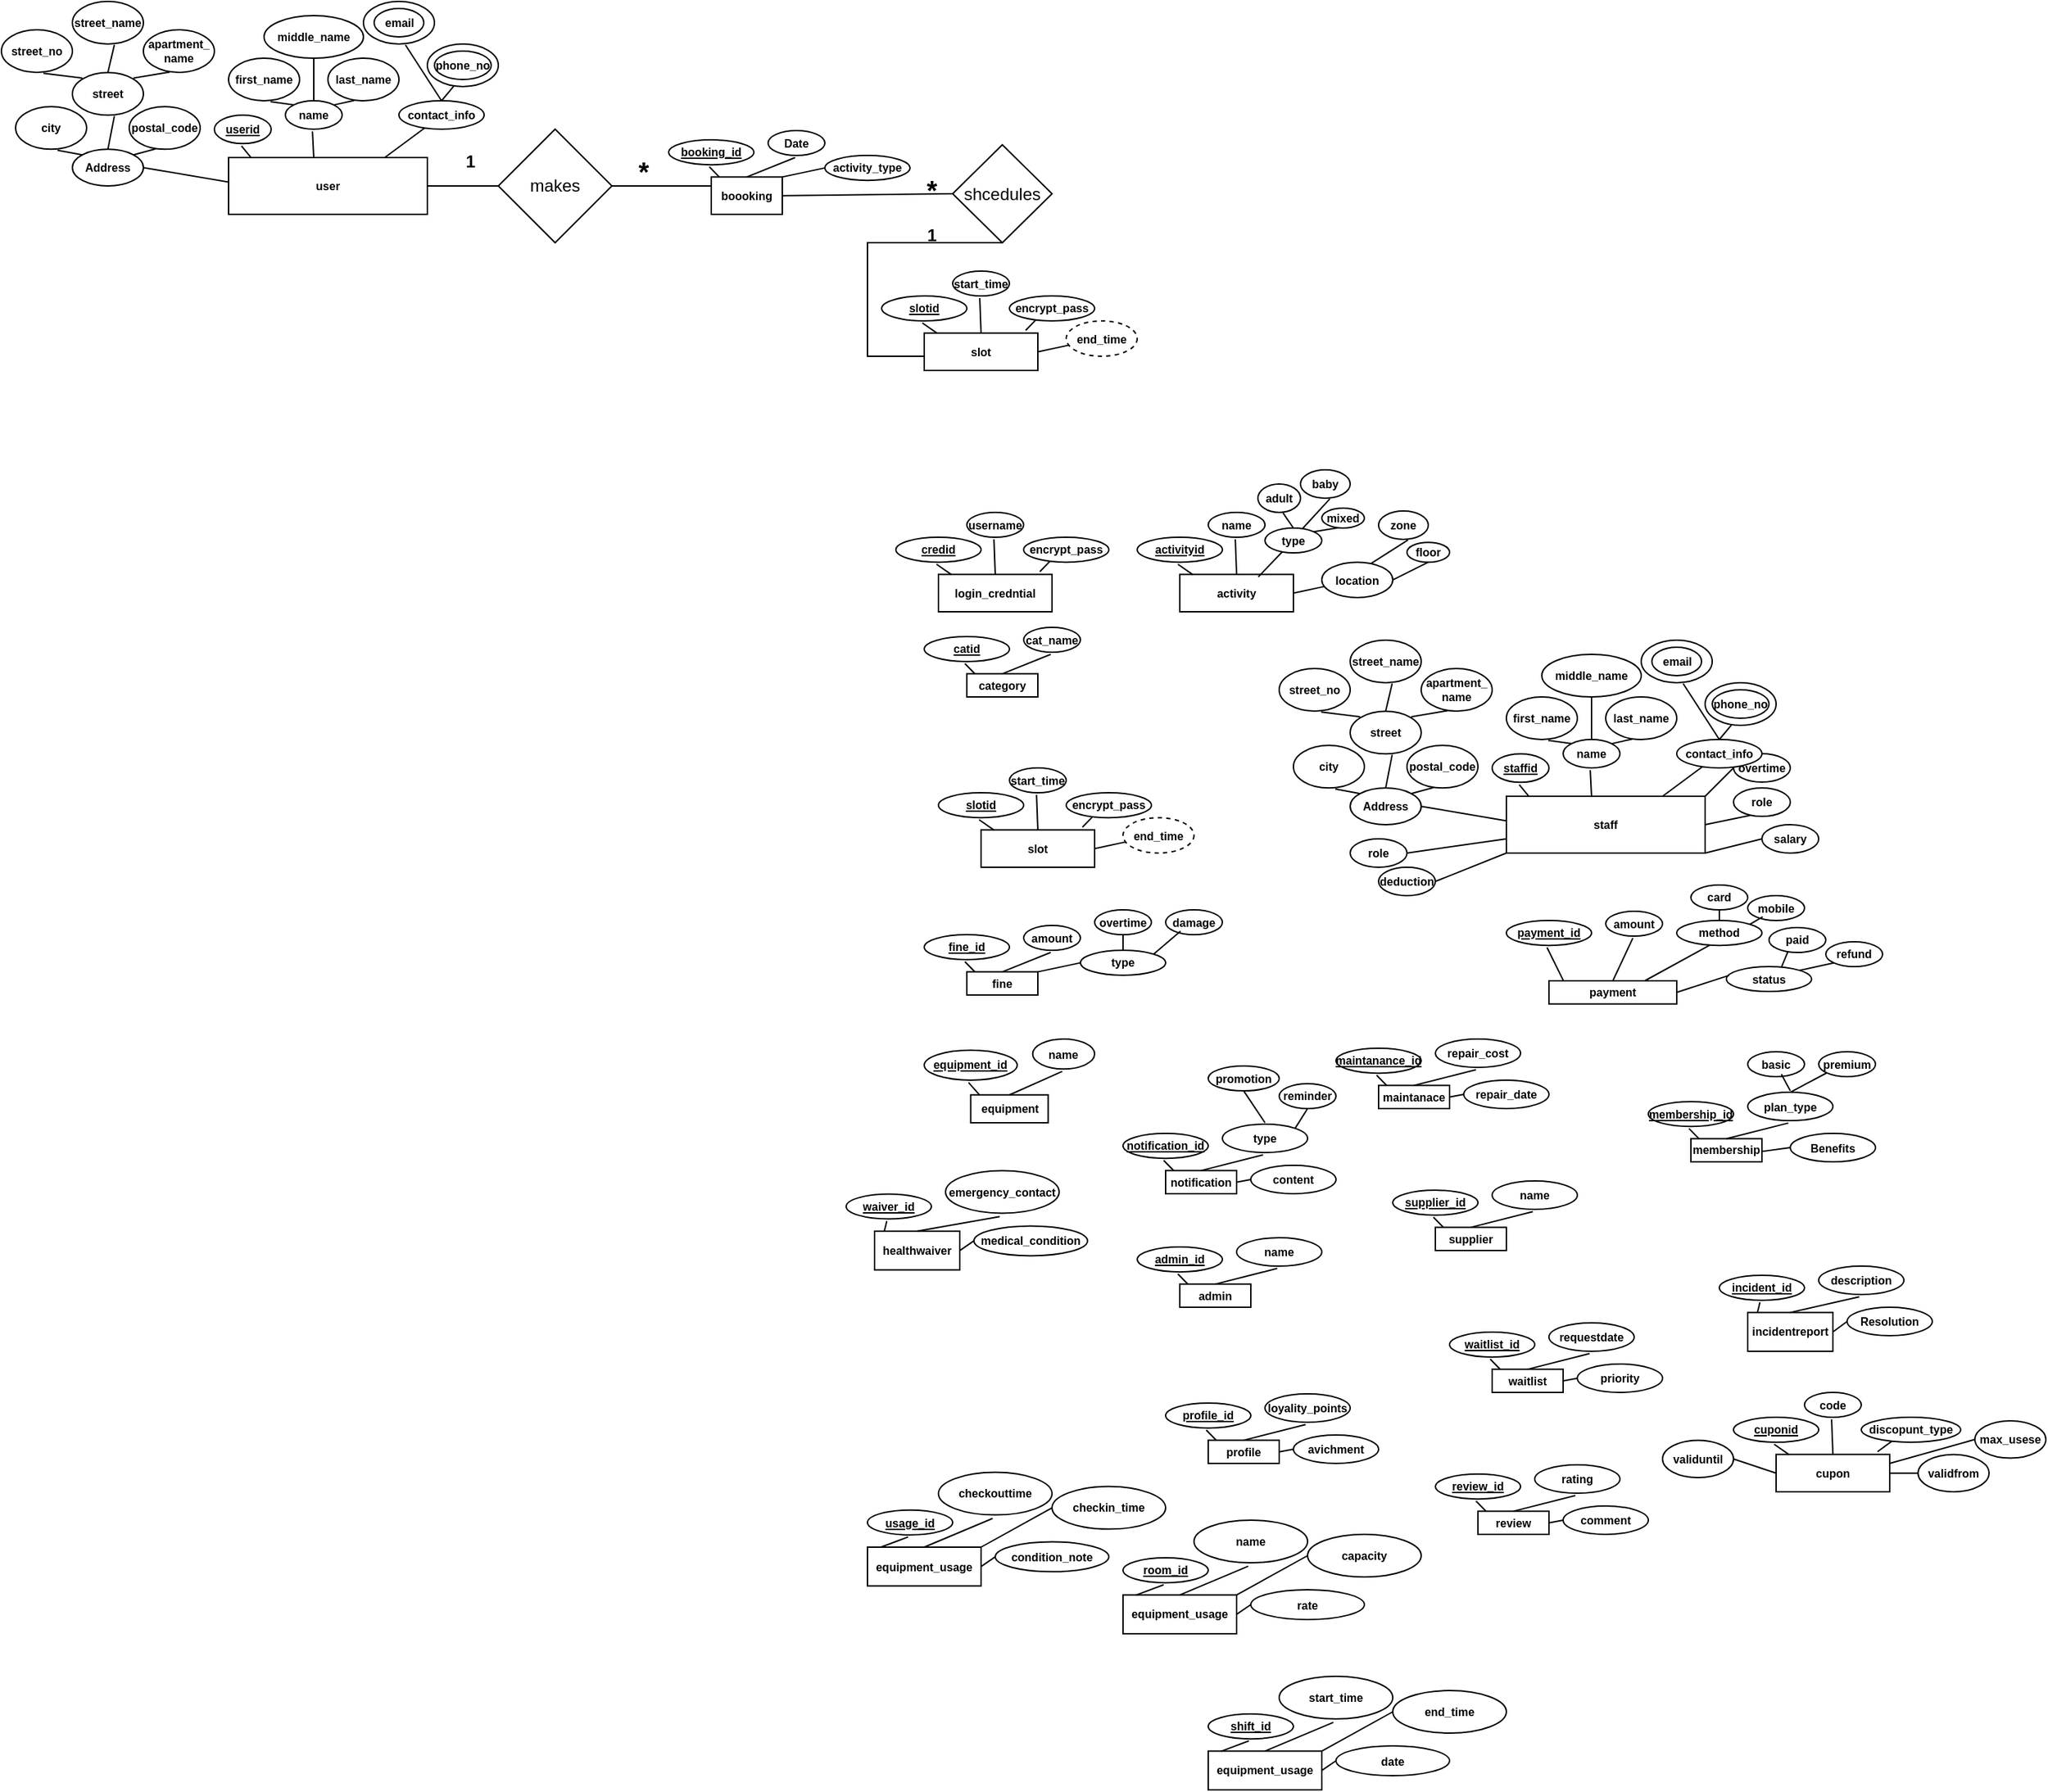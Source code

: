 <mxfile version="26.2.14">
  <diagram name="Page-1" id="6hVG1EY_lDp3bFyYUqou">
    <mxGraphModel dx="1677" dy="525" grid="1" gridSize="10" guides="1" tooltips="1" connect="1" arrows="1" fold="1" page="1" pageScale="1" pageWidth="850" pageHeight="1100" math="0" shadow="0">
      <root>
        <mxCell id="0" />
        <mxCell id="1" parent="0" />
        <mxCell id="BC_4qotDHSGj5d-U19qa-140" value="" style="group" vertex="1" connectable="0" parent="1">
          <mxGeometry x="-800" y="40" width="350" height="150" as="geometry" />
        </mxCell>
        <mxCell id="BC_4qotDHSGj5d-U19qa-90" value="user" style="rounded=0;whiteSpace=wrap;html=1;fontSize=8;fontStyle=1" vertex="1" parent="BC_4qotDHSGj5d-U19qa-140">
          <mxGeometry x="160" y="110" width="140" height="40" as="geometry" />
        </mxCell>
        <mxCell id="BC_4qotDHSGj5d-U19qa-91" value="" style="endArrow=none;html=1;rounded=0;exitX=0.114;exitY=0.004;exitDx=0;exitDy=0;exitPerimeter=0;entryX=0.477;entryY=1.082;entryDx=0;entryDy=0;entryPerimeter=0;fontSize=8;fontStyle=1" edge="1" parent="BC_4qotDHSGj5d-U19qa-140" source="BC_4qotDHSGj5d-U19qa-90" target="BC_4qotDHSGj5d-U19qa-92">
          <mxGeometry width="50" height="50" relative="1" as="geometry">
            <mxPoint x="170" y="100" as="sourcePoint" />
            <mxPoint x="160" y="80" as="targetPoint" />
          </mxGeometry>
        </mxCell>
        <mxCell id="BC_4qotDHSGj5d-U19qa-92" value="&lt;font&gt;&lt;u&gt;userid&lt;/u&gt;&lt;/font&gt;" style="ellipse;whiteSpace=wrap;html=1;fontSize=8;fontStyle=1" vertex="1" parent="BC_4qotDHSGj5d-U19qa-140">
          <mxGeometry x="150" y="80.18" width="40" height="20" as="geometry" />
        </mxCell>
        <mxCell id="BC_4qotDHSGj5d-U19qa-93" value="" style="endArrow=none;html=1;rounded=0;exitX=0.114;exitY=0.004;exitDx=0;exitDy=0;exitPerimeter=0;entryX=0.477;entryY=1.082;entryDx=0;entryDy=0;entryPerimeter=0;fontSize=8;fontStyle=1" edge="1" parent="BC_4qotDHSGj5d-U19qa-140" target="BC_4qotDHSGj5d-U19qa-94">
          <mxGeometry width="50" height="50" relative="1" as="geometry">
            <mxPoint x="220" y="110" as="sourcePoint" />
            <mxPoint x="210" y="80" as="targetPoint" />
          </mxGeometry>
        </mxCell>
        <mxCell id="BC_4qotDHSGj5d-U19qa-94" value="name" style="ellipse;whiteSpace=wrap;html=1;fontSize=8;fontStyle=1" vertex="1" parent="BC_4qotDHSGj5d-U19qa-140">
          <mxGeometry x="200" y="70" width="40" height="20" as="geometry" />
        </mxCell>
        <mxCell id="BC_4qotDHSGj5d-U19qa-95" value="" style="endArrow=none;html=1;rounded=0;entryX=0;entryY=0;entryDx=0;entryDy=0;exitX=0.591;exitY=1.022;exitDx=0;exitDy=0;exitPerimeter=0;fontSize=8;fontStyle=1" edge="1" parent="BC_4qotDHSGj5d-U19qa-140" source="BC_4qotDHSGj5d-U19qa-96" target="BC_4qotDHSGj5d-U19qa-94">
          <mxGeometry width="50" height="50" relative="1" as="geometry">
            <mxPoint x="200" y="70" as="sourcePoint" />
            <mxPoint x="210" y="140" as="targetPoint" />
          </mxGeometry>
        </mxCell>
        <mxCell id="BC_4qotDHSGj5d-U19qa-96" value="first_name" style="ellipse;whiteSpace=wrap;html=1;fontSize=8;fontStyle=1" vertex="1" parent="BC_4qotDHSGj5d-U19qa-140">
          <mxGeometry x="160" y="40" width="50" height="30" as="geometry" />
        </mxCell>
        <mxCell id="BC_4qotDHSGj5d-U19qa-97" value="" style="endArrow=none;html=1;rounded=0;exitX=0.5;exitY=1;exitDx=0;exitDy=0;fontSize=8;fontStyle=1" edge="1" parent="BC_4qotDHSGj5d-U19qa-140" source="BC_4qotDHSGj5d-U19qa-98">
          <mxGeometry width="50" height="50" relative="1" as="geometry">
            <mxPoint x="250" y="51.63" as="sourcePoint" />
            <mxPoint x="220" y="70" as="targetPoint" />
          </mxGeometry>
        </mxCell>
        <mxCell id="BC_4qotDHSGj5d-U19qa-98" value="middle_name" style="ellipse;whiteSpace=wrap;html=1;fontSize=8;fontStyle=1" vertex="1" parent="BC_4qotDHSGj5d-U19qa-140">
          <mxGeometry x="185" y="10" width="70" height="30" as="geometry" />
        </mxCell>
        <mxCell id="BC_4qotDHSGj5d-U19qa-99" value="" style="endArrow=none;html=1;rounded=0;entryX=1;entryY=0;entryDx=0;entryDy=0;exitX=0.372;exitY=0.99;exitDx=0;exitDy=0;exitPerimeter=0;fontSize=8;fontStyle=1" edge="1" parent="BC_4qotDHSGj5d-U19qa-140" source="BC_4qotDHSGj5d-U19qa-101" target="BC_4qotDHSGj5d-U19qa-94">
          <mxGeometry width="50" height="50" relative="1" as="geometry">
            <mxPoint x="250" y="60" as="sourcePoint" />
            <mxPoint x="216" y="93" as="targetPoint" />
          </mxGeometry>
        </mxCell>
        <mxCell id="BC_4qotDHSGj5d-U19qa-101" value="last_name" style="ellipse;whiteSpace=wrap;html=1;fontSize=8;fontStyle=1" vertex="1" parent="BC_4qotDHSGj5d-U19qa-140">
          <mxGeometry x="230" y="40" width="50" height="30" as="geometry" />
        </mxCell>
        <mxCell id="BC_4qotDHSGj5d-U19qa-102" value="" style="endArrow=none;html=1;rounded=0;entryX=0.323;entryY=0.914;entryDx=0;entryDy=0;entryPerimeter=0;fontSize=8;fontStyle=1" edge="1" parent="BC_4qotDHSGj5d-U19qa-140" target="BC_4qotDHSGj5d-U19qa-104">
          <mxGeometry width="50" height="50" relative="1" as="geometry">
            <mxPoint x="270" y="110" as="sourcePoint" />
            <mxPoint x="280" y="90" as="targetPoint" />
          </mxGeometry>
        </mxCell>
        <mxCell id="BC_4qotDHSGj5d-U19qa-104" value="contact_info" style="ellipse;whiteSpace=wrap;html=1;fontSize=8;fontStyle=1" vertex="1" parent="BC_4qotDHSGj5d-U19qa-140">
          <mxGeometry x="280" y="70" width="60" height="20" as="geometry" />
        </mxCell>
        <mxCell id="BC_4qotDHSGj5d-U19qa-110" value="" style="endArrow=none;html=1;rounded=0;exitX=0.591;exitY=1.022;exitDx=0;exitDy=0;exitPerimeter=0;entryX=0.5;entryY=0;entryDx=0;entryDy=0;fontSize=8;fontStyle=1" edge="1" parent="BC_4qotDHSGj5d-U19qa-140" source="BC_4qotDHSGj5d-U19qa-111" target="BC_4qotDHSGj5d-U19qa-104">
          <mxGeometry width="50" height="50" relative="1" as="geometry">
            <mxPoint x="330" y="60" as="sourcePoint" />
            <mxPoint x="336" y="63" as="targetPoint" />
          </mxGeometry>
        </mxCell>
        <mxCell id="BC_4qotDHSGj5d-U19qa-112" value="" style="endArrow=none;html=1;rounded=0;exitX=0.372;exitY=0.99;exitDx=0;exitDy=0;exitPerimeter=0;fontSize=8;fontStyle=1" edge="1" parent="BC_4qotDHSGj5d-U19qa-140" source="BC_4qotDHSGj5d-U19qa-113">
          <mxGeometry width="50" height="50" relative="1" as="geometry">
            <mxPoint x="380" y="50" as="sourcePoint" />
            <mxPoint x="310" y="70" as="targetPoint" />
          </mxGeometry>
        </mxCell>
        <mxCell id="BC_4qotDHSGj5d-U19qa-113" value="" style="ellipse;whiteSpace=wrap;html=1;fontSize=8;fontStyle=1" vertex="1" parent="BC_4qotDHSGj5d-U19qa-140">
          <mxGeometry x="300" y="30" width="50" height="30" as="geometry" />
        </mxCell>
        <mxCell id="BC_4qotDHSGj5d-U19qa-116" value="" style="endArrow=none;html=1;rounded=0;exitX=0.004;exitY=0.433;exitDx=0;exitDy=0;entryX=1;entryY=0.5;entryDx=0;entryDy=0;exitPerimeter=0;fontSize=8;fontStyle=1" edge="1" parent="BC_4qotDHSGj5d-U19qa-140" target="BC_4qotDHSGj5d-U19qa-117" source="BC_4qotDHSGj5d-U19qa-90">
          <mxGeometry width="50" height="50" relative="1" as="geometry">
            <mxPoint x="160" y="114.18" as="sourcePoint" />
            <mxPoint x="70" y="114.18" as="targetPoint" />
          </mxGeometry>
        </mxCell>
        <mxCell id="BC_4qotDHSGj5d-U19qa-117" value="Address" style="ellipse;whiteSpace=wrap;html=1;fontSize=8;fontStyle=1" vertex="1" parent="BC_4qotDHSGj5d-U19qa-140">
          <mxGeometry x="50" y="104.18" width="50" height="25.82" as="geometry" />
        </mxCell>
        <mxCell id="BC_4qotDHSGj5d-U19qa-118" value="" style="endArrow=none;html=1;rounded=0;entryX=0;entryY=0;entryDx=0;entryDy=0;exitX=0.591;exitY=1.022;exitDx=0;exitDy=0;exitPerimeter=0;fontSize=8;fontStyle=1" edge="1" parent="BC_4qotDHSGj5d-U19qa-140" source="BC_4qotDHSGj5d-U19qa-119" target="BC_4qotDHSGj5d-U19qa-117">
          <mxGeometry width="50" height="50" relative="1" as="geometry">
            <mxPoint x="60" y="104.18" as="sourcePoint" />
            <mxPoint x="70" y="174.18" as="targetPoint" />
          </mxGeometry>
        </mxCell>
        <mxCell id="BC_4qotDHSGj5d-U19qa-119" value="city" style="ellipse;whiteSpace=wrap;html=1;fontSize=8;fontStyle=1" vertex="1" parent="BC_4qotDHSGj5d-U19qa-140">
          <mxGeometry x="10" y="74.18" width="50" height="30" as="geometry" />
        </mxCell>
        <mxCell id="BC_4qotDHSGj5d-U19qa-120" value="" style="endArrow=none;html=1;rounded=0;exitX=0.591;exitY=1.022;exitDx=0;exitDy=0;exitPerimeter=0;entryX=0.5;entryY=0;entryDx=0;entryDy=0;fontSize=8;fontStyle=1" edge="1" parent="BC_4qotDHSGj5d-U19qa-140" source="BC_4qotDHSGj5d-U19qa-121" target="BC_4qotDHSGj5d-U19qa-117">
          <mxGeometry width="50" height="50" relative="1" as="geometry">
            <mxPoint x="110" y="85.81" as="sourcePoint" />
            <mxPoint x="70.984" y="114.185" as="targetPoint" />
          </mxGeometry>
        </mxCell>
        <mxCell id="BC_4qotDHSGj5d-U19qa-130" style="edgeStyle=orthogonalEdgeStyle;rounded=0;orthogonalLoop=1;jettySize=auto;html=1;exitX=0;exitY=0;exitDx=0;exitDy=0;fontSize=8;fontStyle=1" edge="1" parent="BC_4qotDHSGj5d-U19qa-140" source="BC_4qotDHSGj5d-U19qa-121">
          <mxGeometry relative="1" as="geometry">
            <mxPoint x="57.19" y="54.476" as="targetPoint" />
          </mxGeometry>
        </mxCell>
        <mxCell id="BC_4qotDHSGj5d-U19qa-121" value="street" style="ellipse;whiteSpace=wrap;html=1;fontSize=8;fontStyle=1" vertex="1" parent="BC_4qotDHSGj5d-U19qa-140">
          <mxGeometry x="50" y="50.18" width="50" height="30" as="geometry" />
        </mxCell>
        <mxCell id="BC_4qotDHSGj5d-U19qa-122" value="" style="endArrow=none;html=1;rounded=0;entryX=1;entryY=0;entryDx=0;entryDy=0;exitX=0.372;exitY=0.99;exitDx=0;exitDy=0;exitPerimeter=0;fontSize=8;fontStyle=1" edge="1" parent="BC_4qotDHSGj5d-U19qa-140" source="BC_4qotDHSGj5d-U19qa-123" target="BC_4qotDHSGj5d-U19qa-117">
          <mxGeometry width="50" height="50" relative="1" as="geometry">
            <mxPoint x="110" y="94.18" as="sourcePoint" />
            <mxPoint x="76" y="127.18" as="targetPoint" />
          </mxGeometry>
        </mxCell>
        <mxCell id="BC_4qotDHSGj5d-U19qa-123" value="postal_code" style="ellipse;whiteSpace=wrap;html=1;fontSize=8;fontStyle=1" vertex="1" parent="BC_4qotDHSGj5d-U19qa-140">
          <mxGeometry x="90" y="74.18" width="50" height="30" as="geometry" />
        </mxCell>
        <mxCell id="BC_4qotDHSGj5d-U19qa-124" value="" style="endArrow=none;html=1;rounded=0;entryX=0;entryY=0;entryDx=0;entryDy=0;exitX=0.591;exitY=1.022;exitDx=0;exitDy=0;exitPerimeter=0;fontSize=8;fontStyle=1" edge="1" parent="BC_4qotDHSGj5d-U19qa-140" source="BC_4qotDHSGj5d-U19qa-125">
          <mxGeometry width="50" height="50" relative="1" as="geometry">
            <mxPoint x="60" y="50.18" as="sourcePoint" />
            <mxPoint x="57" y="54" as="targetPoint" />
          </mxGeometry>
        </mxCell>
        <mxCell id="BC_4qotDHSGj5d-U19qa-125" value="street_no" style="ellipse;whiteSpace=wrap;html=1;fontSize=8;fontStyle=1" vertex="1" parent="BC_4qotDHSGj5d-U19qa-140">
          <mxGeometry y="20" width="50" height="30" as="geometry" />
        </mxCell>
        <mxCell id="BC_4qotDHSGj5d-U19qa-126" value="" style="endArrow=none;html=1;rounded=0;exitX=0.591;exitY=1.022;exitDx=0;exitDy=0;exitPerimeter=0;entryX=0.5;entryY=0;entryDx=0;entryDy=0;fontSize=8;fontStyle=1" edge="1" parent="BC_4qotDHSGj5d-U19qa-140" source="BC_4qotDHSGj5d-U19qa-127">
          <mxGeometry width="50" height="50" relative="1" as="geometry">
            <mxPoint x="110" y="31.81" as="sourcePoint" />
            <mxPoint x="75" y="50" as="targetPoint" />
          </mxGeometry>
        </mxCell>
        <mxCell id="BC_4qotDHSGj5d-U19qa-127" value="street_name" style="ellipse;whiteSpace=wrap;html=1;fontSize=8;fontStyle=1" vertex="1" parent="BC_4qotDHSGj5d-U19qa-140">
          <mxGeometry x="50" width="50" height="30" as="geometry" />
        </mxCell>
        <mxCell id="BC_4qotDHSGj5d-U19qa-128" value="" style="endArrow=none;html=1;rounded=0;entryX=1;entryY=0;entryDx=0;entryDy=0;exitX=0.372;exitY=0.99;exitDx=0;exitDy=0;exitPerimeter=0;fontSize=8;fontStyle=1" edge="1" parent="BC_4qotDHSGj5d-U19qa-140" source="BC_4qotDHSGj5d-U19qa-129">
          <mxGeometry width="50" height="50" relative="1" as="geometry">
            <mxPoint x="110" y="40.18" as="sourcePoint" />
            <mxPoint x="93" y="54" as="targetPoint" />
          </mxGeometry>
        </mxCell>
        <mxCell id="BC_4qotDHSGj5d-U19qa-129" value="apartment_&lt;div&gt;name&lt;/div&gt;" style="ellipse;whiteSpace=wrap;html=1;fontSize=8;fontStyle=1" vertex="1" parent="BC_4qotDHSGj5d-U19qa-140">
          <mxGeometry x="100" y="20" width="50" height="30" as="geometry" />
        </mxCell>
        <mxCell id="BC_4qotDHSGj5d-U19qa-137" value="phone_no" style="ellipse;whiteSpace=wrap;html=1;fontSize=8;fontStyle=1" vertex="1" parent="BC_4qotDHSGj5d-U19qa-140">
          <mxGeometry x="305" y="35" width="40" height="20" as="geometry" />
        </mxCell>
        <mxCell id="BC_4qotDHSGj5d-U19qa-142" value="" style="group" vertex="1" connectable="0" parent="BC_4qotDHSGj5d-U19qa-140">
          <mxGeometry x="255" width="50" height="30" as="geometry" />
        </mxCell>
        <mxCell id="BC_4qotDHSGj5d-U19qa-111" value="email" style="ellipse;whiteSpace=wrap;html=1;fontSize=8;fontStyle=1" vertex="1" parent="BC_4qotDHSGj5d-U19qa-142">
          <mxGeometry width="50" height="30" as="geometry" />
        </mxCell>
        <mxCell id="BC_4qotDHSGj5d-U19qa-141" value="email" style="ellipse;whiteSpace=wrap;html=1;fontSize=8;fontStyle=1" vertex="1" parent="BC_4qotDHSGj5d-U19qa-142">
          <mxGeometry x="7.5" y="5" width="35" height="20" as="geometry" />
        </mxCell>
        <mxCell id="BC_4qotDHSGj5d-U19qa-181" value="" style="group" vertex="1" connectable="0" parent="1">
          <mxGeometry x="-150" y="470" width="150" height="70" as="geometry" />
        </mxCell>
        <mxCell id="BC_4qotDHSGj5d-U19qa-145" value="category" style="rounded=0;whiteSpace=wrap;html=1;fontSize=8;fontStyle=1" vertex="1" parent="BC_4qotDHSGj5d-U19qa-181">
          <mxGeometry x="30" y="43.69" width="50" height="16.31" as="geometry" />
        </mxCell>
        <mxCell id="BC_4qotDHSGj5d-U19qa-146" value="" style="endArrow=none;html=1;rounded=0;exitX=0.114;exitY=0.004;exitDx=0;exitDy=0;exitPerimeter=0;entryX=0.477;entryY=1.082;entryDx=0;entryDy=0;entryPerimeter=0;fontSize=8;fontStyle=1" edge="1" parent="BC_4qotDHSGj5d-U19qa-181" source="BC_4qotDHSGj5d-U19qa-145" target="BC_4qotDHSGj5d-U19qa-147">
          <mxGeometry width="50" height="50" relative="1" as="geometry">
            <mxPoint x="40" y="34.921" as="sourcePoint" />
            <mxPoint x="30" y="17.382" as="targetPoint" />
          </mxGeometry>
        </mxCell>
        <mxCell id="BC_4qotDHSGj5d-U19qa-147" value="&lt;font&gt;&lt;u&gt;catid&lt;/u&gt;&lt;/font&gt;" style="ellipse;whiteSpace=wrap;html=1;fontSize=8;fontStyle=1" vertex="1" parent="BC_4qotDHSGj5d-U19qa-181">
          <mxGeometry y="17.539" width="60" height="17.539" as="geometry" />
        </mxCell>
        <mxCell id="BC_4qotDHSGj5d-U19qa-148" value="" style="endArrow=none;html=1;rounded=0;exitX=0.5;exitY=0;exitDx=0;exitDy=0;entryX=0.477;entryY=1.082;entryDx=0;entryDy=0;entryPerimeter=0;fontSize=8;fontStyle=1" edge="1" parent="BC_4qotDHSGj5d-U19qa-181" target="BC_4qotDHSGj5d-U19qa-149" source="BC_4qotDHSGj5d-U19qa-145">
          <mxGeometry width="50" height="50" relative="1" as="geometry">
            <mxPoint x="90" y="43.691" as="sourcePoint" />
            <mxPoint x="80" y="17.382" as="targetPoint" />
          </mxGeometry>
        </mxCell>
        <mxCell id="BC_4qotDHSGj5d-U19qa-149" value="cat_name" style="ellipse;whiteSpace=wrap;html=1;fontSize=8;fontStyle=1" vertex="1" parent="BC_4qotDHSGj5d-U19qa-181">
          <mxGeometry x="70" y="11" width="40" height="17.539" as="geometry" />
        </mxCell>
        <mxCell id="BC_4qotDHSGj5d-U19qa-182" value="" style="group" vertex="1" connectable="0" parent="1">
          <mxGeometry x="-180" y="230" width="180" height="70" as="geometry" />
        </mxCell>
        <mxCell id="BC_4qotDHSGj5d-U19qa-183" value="slot" style="rounded=0;whiteSpace=wrap;html=1;fontSize=8;fontStyle=1" vertex="1" parent="BC_4qotDHSGj5d-U19qa-182">
          <mxGeometry x="30" y="43.691" width="80" height="26.309" as="geometry" />
        </mxCell>
        <mxCell id="BC_4qotDHSGj5d-U19qa-184" value="" style="endArrow=none;html=1;rounded=0;exitX=0.114;exitY=0.004;exitDx=0;exitDy=0;exitPerimeter=0;entryX=0.477;entryY=1.082;entryDx=0;entryDy=0;entryPerimeter=0;fontSize=8;fontStyle=1" edge="1" parent="BC_4qotDHSGj5d-U19qa-182" source="BC_4qotDHSGj5d-U19qa-183" target="BC_4qotDHSGj5d-U19qa-185">
          <mxGeometry width="50" height="50" relative="1" as="geometry">
            <mxPoint x="40" y="34.921" as="sourcePoint" />
            <mxPoint x="30" y="17.382" as="targetPoint" />
          </mxGeometry>
        </mxCell>
        <mxCell id="BC_4qotDHSGj5d-U19qa-185" value="&lt;font&gt;&lt;u&gt;slotid&lt;/u&gt;&lt;/font&gt;" style="ellipse;whiteSpace=wrap;html=1;fontSize=8;fontStyle=1" vertex="1" parent="BC_4qotDHSGj5d-U19qa-182">
          <mxGeometry y="17.539" width="60" height="17.539" as="geometry" />
        </mxCell>
        <mxCell id="BC_4qotDHSGj5d-U19qa-186" value="" style="endArrow=none;html=1;rounded=0;exitX=0.5;exitY=0;exitDx=0;exitDy=0;entryX=0.477;entryY=1.082;entryDx=0;entryDy=0;entryPerimeter=0;fontSize=8;fontStyle=1" edge="1" parent="BC_4qotDHSGj5d-U19qa-182" source="BC_4qotDHSGj5d-U19qa-183" target="BC_4qotDHSGj5d-U19qa-187">
          <mxGeometry width="50" height="50" relative="1" as="geometry">
            <mxPoint x="90" y="43.691" as="sourcePoint" />
            <mxPoint x="80" y="17.382" as="targetPoint" />
          </mxGeometry>
        </mxCell>
        <mxCell id="BC_4qotDHSGj5d-U19qa-187" value="start_time" style="ellipse;whiteSpace=wrap;html=1;fontSize=8;fontStyle=1" vertex="1" parent="BC_4qotDHSGj5d-U19qa-182">
          <mxGeometry x="50" width="40" height="17.539" as="geometry" />
        </mxCell>
        <mxCell id="BC_4qotDHSGj5d-U19qa-188" value="" style="endArrow=none;html=1;rounded=0;entryX=0.323;entryY=0.914;entryDx=0;entryDy=0;entryPerimeter=0;fontSize=8;fontStyle=1;exitX=0.893;exitY=-0.073;exitDx=0;exitDy=0;exitPerimeter=0;" edge="1" parent="BC_4qotDHSGj5d-U19qa-182" source="BC_4qotDHSGj5d-U19qa-183" target="BC_4qotDHSGj5d-U19qa-189">
          <mxGeometry width="50" height="50" relative="1" as="geometry">
            <mxPoint x="140" y="43.691" as="sourcePoint" />
            <mxPoint x="150" y="26.151" as="targetPoint" />
          </mxGeometry>
        </mxCell>
        <mxCell id="BC_4qotDHSGj5d-U19qa-189" value="encrypt_pass" style="ellipse;whiteSpace=wrap;html=1;fontSize=8;fontStyle=1" vertex="1" parent="BC_4qotDHSGj5d-U19qa-182">
          <mxGeometry x="90" y="17.539" width="60" height="17.539" as="geometry" />
        </mxCell>
        <mxCell id="BC_4qotDHSGj5d-U19qa-190" value="" style="endArrow=none;html=1;rounded=0;exitX=1;exitY=0.5;exitDx=0;exitDy=0;fontSize=8;fontStyle=1" edge="1" parent="BC_4qotDHSGj5d-U19qa-182" target="BC_4qotDHSGj5d-U19qa-191" source="BC_4qotDHSGj5d-U19qa-183">
          <mxGeometry width="50" height="50" relative="1" as="geometry">
            <mxPoint x="120" y="56.845" as="sourcePoint" />
            <mxPoint x="160" y="52.462" as="targetPoint" />
          </mxGeometry>
        </mxCell>
        <mxCell id="BC_4qotDHSGj5d-U19qa-191" value="end_time" style="ellipse;whiteSpace=wrap;html=1;fontSize=8;fontStyle=1;dashed=1;" vertex="1" parent="BC_4qotDHSGj5d-U19qa-182">
          <mxGeometry x="130" y="35.08" width="50" height="24.92" as="geometry" />
        </mxCell>
        <mxCell id="BC_4qotDHSGj5d-U19qa-214" value="" style="group" vertex="1" connectable="0" parent="1">
          <mxGeometry y="370" width="220" height="100" as="geometry" />
        </mxCell>
        <mxCell id="BC_4qotDHSGj5d-U19qa-192" value="" style="group" vertex="1" connectable="0" parent="BC_4qotDHSGj5d-U19qa-214">
          <mxGeometry y="30" width="180" height="70" as="geometry" />
        </mxCell>
        <mxCell id="BC_4qotDHSGj5d-U19qa-193" value="activity" style="rounded=0;whiteSpace=wrap;html=1;fontSize=8;fontStyle=1" vertex="1" parent="BC_4qotDHSGj5d-U19qa-192">
          <mxGeometry x="30" y="43.691" width="80" height="26.309" as="geometry" />
        </mxCell>
        <mxCell id="BC_4qotDHSGj5d-U19qa-194" value="" style="endArrow=none;html=1;rounded=0;exitX=0.114;exitY=0.004;exitDx=0;exitDy=0;exitPerimeter=0;entryX=0.477;entryY=1.082;entryDx=0;entryDy=0;entryPerimeter=0;fontSize=8;fontStyle=1" edge="1" parent="BC_4qotDHSGj5d-U19qa-192" source="BC_4qotDHSGj5d-U19qa-193" target="BC_4qotDHSGj5d-U19qa-195">
          <mxGeometry width="50" height="50" relative="1" as="geometry">
            <mxPoint x="40" y="34.921" as="sourcePoint" />
            <mxPoint x="30" y="17.382" as="targetPoint" />
          </mxGeometry>
        </mxCell>
        <mxCell id="BC_4qotDHSGj5d-U19qa-195" value="&lt;font&gt;&lt;u&gt;activityid&lt;/u&gt;&lt;/font&gt;" style="ellipse;whiteSpace=wrap;html=1;fontSize=8;fontStyle=1" vertex="1" parent="BC_4qotDHSGj5d-U19qa-192">
          <mxGeometry y="17.539" width="60" height="17.539" as="geometry" />
        </mxCell>
        <mxCell id="BC_4qotDHSGj5d-U19qa-196" value="" style="endArrow=none;html=1;rounded=0;exitX=0.5;exitY=0;exitDx=0;exitDy=0;entryX=0.477;entryY=1.082;entryDx=0;entryDy=0;entryPerimeter=0;fontSize=8;fontStyle=1" edge="1" parent="BC_4qotDHSGj5d-U19qa-192" source="BC_4qotDHSGj5d-U19qa-193" target="BC_4qotDHSGj5d-U19qa-197">
          <mxGeometry width="50" height="50" relative="1" as="geometry">
            <mxPoint x="90" y="43.691" as="sourcePoint" />
            <mxPoint x="80" y="17.382" as="targetPoint" />
          </mxGeometry>
        </mxCell>
        <mxCell id="BC_4qotDHSGj5d-U19qa-197" value="name" style="ellipse;whiteSpace=wrap;html=1;fontSize=8;fontStyle=1" vertex="1" parent="BC_4qotDHSGj5d-U19qa-192">
          <mxGeometry x="50" width="40" height="17.539" as="geometry" />
        </mxCell>
        <mxCell id="BC_4qotDHSGj5d-U19qa-198" value="" style="endArrow=none;html=1;rounded=0;entryX=0.323;entryY=0.914;entryDx=0;entryDy=0;entryPerimeter=0;fontSize=8;fontStyle=1;exitX=0.691;exitY=0.066;exitDx=0;exitDy=0;exitPerimeter=0;" edge="1" parent="BC_4qotDHSGj5d-U19qa-192" source="BC_4qotDHSGj5d-U19qa-193" target="BC_4qotDHSGj5d-U19qa-199">
          <mxGeometry width="50" height="50" relative="1" as="geometry">
            <mxPoint x="90" y="40" as="sourcePoint" />
            <mxPoint x="150" y="26.151" as="targetPoint" />
          </mxGeometry>
        </mxCell>
        <mxCell id="BC_4qotDHSGj5d-U19qa-199" value="type" style="ellipse;whiteSpace=wrap;html=1;fontSize=8;fontStyle=1" vertex="1" parent="BC_4qotDHSGj5d-U19qa-192">
          <mxGeometry x="90" y="11" width="40" height="17.54" as="geometry" />
        </mxCell>
        <mxCell id="BC_4qotDHSGj5d-U19qa-200" value="" style="endArrow=none;html=1;rounded=0;exitX=1;exitY=0.5;exitDx=0;exitDy=0;fontSize=8;fontStyle=1" edge="1" parent="BC_4qotDHSGj5d-U19qa-192" source="BC_4qotDHSGj5d-U19qa-193" target="BC_4qotDHSGj5d-U19qa-201">
          <mxGeometry width="50" height="50" relative="1" as="geometry">
            <mxPoint x="120" y="56.845" as="sourcePoint" />
            <mxPoint x="160" y="52.462" as="targetPoint" />
          </mxGeometry>
        </mxCell>
        <mxCell id="BC_4qotDHSGj5d-U19qa-201" value="location" style="ellipse;whiteSpace=wrap;html=1;fontSize=8;fontStyle=1;" vertex="1" parent="BC_4qotDHSGj5d-U19qa-192">
          <mxGeometry x="130" y="35.08" width="50" height="24.92" as="geometry" />
        </mxCell>
        <mxCell id="BC_4qotDHSGj5d-U19qa-209" value="mixed" style="ellipse;whiteSpace=wrap;html=1;fontSize=8;fontStyle=1" vertex="1" parent="BC_4qotDHSGj5d-U19qa-192">
          <mxGeometry x="130" y="-3" width="30" height="14" as="geometry" />
        </mxCell>
        <mxCell id="BC_4qotDHSGj5d-U19qa-208" value="" style="endArrow=none;html=1;rounded=0;entryX=1;entryY=0;entryDx=0;entryDy=0;exitX=0.372;exitY=0.99;exitDx=0;exitDy=0;exitPerimeter=0;fontSize=8;fontStyle=1" edge="1" parent="BC_4qotDHSGj5d-U19qa-192" source="BC_4qotDHSGj5d-U19qa-209" target="BC_4qotDHSGj5d-U19qa-199">
          <mxGeometry width="50" height="50" relative="1" as="geometry">
            <mxPoint x="170" y="-13.82" as="sourcePoint" />
            <mxPoint x="153" as="targetPoint" />
          </mxGeometry>
        </mxCell>
        <mxCell id="BC_4qotDHSGj5d-U19qa-204" value="" style="endArrow=none;html=1;rounded=0;entryX=0.5;entryY=0;entryDx=0;entryDy=0;exitX=0.591;exitY=1.022;exitDx=0;exitDy=0;exitPerimeter=0;fontSize=8;fontStyle=1" edge="1" parent="BC_4qotDHSGj5d-U19qa-214" source="BC_4qotDHSGj5d-U19qa-205" target="BC_4qotDHSGj5d-U19qa-199">
          <mxGeometry width="50" height="50" relative="1" as="geometry">
            <mxPoint x="120" y="26.18" as="sourcePoint" />
            <mxPoint x="117" y="30" as="targetPoint" />
          </mxGeometry>
        </mxCell>
        <mxCell id="BC_4qotDHSGj5d-U19qa-205" value="adult" style="ellipse;whiteSpace=wrap;html=1;fontSize=8;fontStyle=1" vertex="1" parent="BC_4qotDHSGj5d-U19qa-214">
          <mxGeometry x="85" y="10" width="30" height="20" as="geometry" />
        </mxCell>
        <mxCell id="BC_4qotDHSGj5d-U19qa-206" value="" style="endArrow=none;html=1;rounded=0;exitX=0.591;exitY=1.022;exitDx=0;exitDy=0;exitPerimeter=0;entryX=0.656;entryY=0.035;entryDx=0;entryDy=0;fontSize=8;fontStyle=1;entryPerimeter=0;" edge="1" parent="BC_4qotDHSGj5d-U19qa-214" source="BC_4qotDHSGj5d-U19qa-207" target="BC_4qotDHSGj5d-U19qa-199">
          <mxGeometry width="50" height="50" relative="1" as="geometry">
            <mxPoint x="170" y="7.81" as="sourcePoint" />
            <mxPoint x="135" y="26" as="targetPoint" />
          </mxGeometry>
        </mxCell>
        <mxCell id="BC_4qotDHSGj5d-U19qa-207" value="baby" style="ellipse;whiteSpace=wrap;html=1;fontSize=8;fontStyle=1" vertex="1" parent="BC_4qotDHSGj5d-U19qa-214">
          <mxGeometry x="115" width="35" height="20" as="geometry" />
        </mxCell>
        <mxCell id="BC_4qotDHSGj5d-U19qa-210" value="floor" style="ellipse;whiteSpace=wrap;html=1;fontSize=8;fontStyle=1" vertex="1" parent="BC_4qotDHSGj5d-U19qa-214">
          <mxGeometry x="190" y="51.08" width="30" height="14" as="geometry" />
        </mxCell>
        <mxCell id="BC_4qotDHSGj5d-U19qa-211" value="" style="endArrow=none;html=1;rounded=0;exitX=0.591;exitY=1.022;exitDx=0;exitDy=0;exitPerimeter=0;entryX=0.696;entryY=0.033;entryDx=0;entryDy=0;fontSize=8;fontStyle=1;entryPerimeter=0;" edge="1" parent="BC_4qotDHSGj5d-U19qa-214" source="BC_4qotDHSGj5d-U19qa-212" target="BC_4qotDHSGj5d-U19qa-201">
          <mxGeometry width="50" height="50" relative="1" as="geometry">
            <mxPoint x="225" y="36.81" as="sourcePoint" />
            <mxPoint x="171" y="71" as="targetPoint" />
          </mxGeometry>
        </mxCell>
        <mxCell id="BC_4qotDHSGj5d-U19qa-212" value="zone" style="ellipse;whiteSpace=wrap;html=1;fontSize=8;fontStyle=1" vertex="1" parent="BC_4qotDHSGj5d-U19qa-214">
          <mxGeometry x="170" y="29" width="35" height="20" as="geometry" />
        </mxCell>
        <mxCell id="BC_4qotDHSGj5d-U19qa-213" value="" style="endArrow=none;html=1;rounded=0;exitX=0.5;exitY=1;exitDx=0;exitDy=0;entryX=1;entryY=0.5;entryDx=0;entryDy=0;fontSize=8;fontStyle=1;" edge="1" parent="BC_4qotDHSGj5d-U19qa-214" source="BC_4qotDHSGj5d-U19qa-210" target="BC_4qotDHSGj5d-U19qa-201">
          <mxGeometry width="50" height="50" relative="1" as="geometry">
            <mxPoint x="201" y="59" as="sourcePoint" />
            <mxPoint x="175" y="76" as="targetPoint" />
          </mxGeometry>
        </mxCell>
        <mxCell id="BC_4qotDHSGj5d-U19qa-215" value="" style="group" vertex="1" connectable="0" parent="1">
          <mxGeometry x="-170" y="400" width="150" height="70" as="geometry" />
        </mxCell>
        <mxCell id="BC_4qotDHSGj5d-U19qa-216" value="login_credntial" style="rounded=0;whiteSpace=wrap;html=1;fontSize=8;fontStyle=1" vertex="1" parent="BC_4qotDHSGj5d-U19qa-215">
          <mxGeometry x="30" y="43.691" width="80" height="26.309" as="geometry" />
        </mxCell>
        <mxCell id="BC_4qotDHSGj5d-U19qa-217" value="" style="endArrow=none;html=1;rounded=0;exitX=0.114;exitY=0.004;exitDx=0;exitDy=0;exitPerimeter=0;entryX=0.477;entryY=1.082;entryDx=0;entryDy=0;entryPerimeter=0;fontSize=8;fontStyle=1" edge="1" parent="BC_4qotDHSGj5d-U19qa-215" source="BC_4qotDHSGj5d-U19qa-216" target="BC_4qotDHSGj5d-U19qa-218">
          <mxGeometry width="50" height="50" relative="1" as="geometry">
            <mxPoint x="40" y="34.921" as="sourcePoint" />
            <mxPoint x="30" y="17.382" as="targetPoint" />
          </mxGeometry>
        </mxCell>
        <mxCell id="BC_4qotDHSGj5d-U19qa-218" value="&lt;font&gt;&lt;u&gt;credid&lt;/u&gt;&lt;/font&gt;" style="ellipse;whiteSpace=wrap;html=1;fontSize=8;fontStyle=1" vertex="1" parent="BC_4qotDHSGj5d-U19qa-215">
          <mxGeometry y="17.539" width="60" height="17.539" as="geometry" />
        </mxCell>
        <mxCell id="BC_4qotDHSGj5d-U19qa-219" value="" style="endArrow=none;html=1;rounded=0;exitX=0.5;exitY=0;exitDx=0;exitDy=0;entryX=0.477;entryY=1.082;entryDx=0;entryDy=0;entryPerimeter=0;fontSize=8;fontStyle=1" edge="1" parent="BC_4qotDHSGj5d-U19qa-215" source="BC_4qotDHSGj5d-U19qa-216" target="BC_4qotDHSGj5d-U19qa-220">
          <mxGeometry width="50" height="50" relative="1" as="geometry">
            <mxPoint x="90" y="43.691" as="sourcePoint" />
            <mxPoint x="80" y="17.382" as="targetPoint" />
          </mxGeometry>
        </mxCell>
        <mxCell id="BC_4qotDHSGj5d-U19qa-220" value="username" style="ellipse;whiteSpace=wrap;html=1;fontSize=8;fontStyle=1" vertex="1" parent="BC_4qotDHSGj5d-U19qa-215">
          <mxGeometry x="50" width="40" height="17.539" as="geometry" />
        </mxCell>
        <mxCell id="BC_4qotDHSGj5d-U19qa-221" value="" style="endArrow=none;html=1;rounded=0;entryX=0.323;entryY=0.914;entryDx=0;entryDy=0;entryPerimeter=0;fontSize=8;fontStyle=1;exitX=0.893;exitY=-0.073;exitDx=0;exitDy=0;exitPerimeter=0;" edge="1" parent="BC_4qotDHSGj5d-U19qa-215" source="BC_4qotDHSGj5d-U19qa-216" target="BC_4qotDHSGj5d-U19qa-222">
          <mxGeometry width="50" height="50" relative="1" as="geometry">
            <mxPoint x="140" y="43.691" as="sourcePoint" />
            <mxPoint x="150" y="26.151" as="targetPoint" />
          </mxGeometry>
        </mxCell>
        <mxCell id="BC_4qotDHSGj5d-U19qa-222" value="encrypt_pass" style="ellipse;whiteSpace=wrap;html=1;fontSize=8;fontStyle=1" vertex="1" parent="BC_4qotDHSGj5d-U19qa-215">
          <mxGeometry x="90" y="17.539" width="60" height="17.539" as="geometry" />
        </mxCell>
        <mxCell id="BC_4qotDHSGj5d-U19qa-267" value="" style="group" vertex="1" connectable="0" parent="1">
          <mxGeometry x="-140" y="580" width="180" height="70" as="geometry" />
        </mxCell>
        <mxCell id="BC_4qotDHSGj5d-U19qa-268" value="slot" style="rounded=0;whiteSpace=wrap;html=1;fontSize=8;fontStyle=1" vertex="1" parent="BC_4qotDHSGj5d-U19qa-267">
          <mxGeometry x="30" y="43.691" width="80" height="26.309" as="geometry" />
        </mxCell>
        <mxCell id="BC_4qotDHSGj5d-U19qa-269" value="" style="endArrow=none;html=1;rounded=0;exitX=0.114;exitY=0.004;exitDx=0;exitDy=0;exitPerimeter=0;entryX=0.477;entryY=1.082;entryDx=0;entryDy=0;entryPerimeter=0;fontSize=8;fontStyle=1" edge="1" parent="BC_4qotDHSGj5d-U19qa-267" source="BC_4qotDHSGj5d-U19qa-268" target="BC_4qotDHSGj5d-U19qa-270">
          <mxGeometry width="50" height="50" relative="1" as="geometry">
            <mxPoint x="40" y="34.921" as="sourcePoint" />
            <mxPoint x="30" y="17.382" as="targetPoint" />
          </mxGeometry>
        </mxCell>
        <mxCell id="BC_4qotDHSGj5d-U19qa-270" value="&lt;font&gt;&lt;u&gt;slotid&lt;/u&gt;&lt;/font&gt;" style="ellipse;whiteSpace=wrap;html=1;fontSize=8;fontStyle=1" vertex="1" parent="BC_4qotDHSGj5d-U19qa-267">
          <mxGeometry y="17.539" width="60" height="17.539" as="geometry" />
        </mxCell>
        <mxCell id="BC_4qotDHSGj5d-U19qa-271" value="" style="endArrow=none;html=1;rounded=0;exitX=0.5;exitY=0;exitDx=0;exitDy=0;entryX=0.477;entryY=1.082;entryDx=0;entryDy=0;entryPerimeter=0;fontSize=8;fontStyle=1" edge="1" parent="BC_4qotDHSGj5d-U19qa-267" source="BC_4qotDHSGj5d-U19qa-268" target="BC_4qotDHSGj5d-U19qa-272">
          <mxGeometry width="50" height="50" relative="1" as="geometry">
            <mxPoint x="90" y="43.691" as="sourcePoint" />
            <mxPoint x="80" y="17.382" as="targetPoint" />
          </mxGeometry>
        </mxCell>
        <mxCell id="BC_4qotDHSGj5d-U19qa-272" value="start_time" style="ellipse;whiteSpace=wrap;html=1;fontSize=8;fontStyle=1" vertex="1" parent="BC_4qotDHSGj5d-U19qa-267">
          <mxGeometry x="50" width="40" height="17.539" as="geometry" />
        </mxCell>
        <mxCell id="BC_4qotDHSGj5d-U19qa-273" value="" style="endArrow=none;html=1;rounded=0;entryX=0.323;entryY=0.914;entryDx=0;entryDy=0;entryPerimeter=0;fontSize=8;fontStyle=1;exitX=0.893;exitY=-0.073;exitDx=0;exitDy=0;exitPerimeter=0;" edge="1" parent="BC_4qotDHSGj5d-U19qa-267" source="BC_4qotDHSGj5d-U19qa-268" target="BC_4qotDHSGj5d-U19qa-274">
          <mxGeometry width="50" height="50" relative="1" as="geometry">
            <mxPoint x="140" y="43.691" as="sourcePoint" />
            <mxPoint x="150" y="26.151" as="targetPoint" />
          </mxGeometry>
        </mxCell>
        <mxCell id="BC_4qotDHSGj5d-U19qa-274" value="encrypt_pass" style="ellipse;whiteSpace=wrap;html=1;fontSize=8;fontStyle=1" vertex="1" parent="BC_4qotDHSGj5d-U19qa-267">
          <mxGeometry x="90" y="17.539" width="60" height="17.539" as="geometry" />
        </mxCell>
        <mxCell id="BC_4qotDHSGj5d-U19qa-275" value="" style="endArrow=none;html=1;rounded=0;exitX=1;exitY=0.5;exitDx=0;exitDy=0;fontSize=8;fontStyle=1" edge="1" parent="BC_4qotDHSGj5d-U19qa-267" source="BC_4qotDHSGj5d-U19qa-268" target="BC_4qotDHSGj5d-U19qa-276">
          <mxGeometry width="50" height="50" relative="1" as="geometry">
            <mxPoint x="120" y="56.845" as="sourcePoint" />
            <mxPoint x="160" y="52.462" as="targetPoint" />
          </mxGeometry>
        </mxCell>
        <mxCell id="BC_4qotDHSGj5d-U19qa-276" value="end_time" style="ellipse;whiteSpace=wrap;html=1;fontSize=8;fontStyle=1;dashed=1;" vertex="1" parent="BC_4qotDHSGj5d-U19qa-267">
          <mxGeometry x="130" y="35.08" width="50" height="24.92" as="geometry" />
        </mxCell>
        <mxCell id="BC_4qotDHSGj5d-U19qa-289" value="" style="group" vertex="1" connectable="0" parent="1">
          <mxGeometry x="-330" y="120" width="170" height="70" as="geometry" />
        </mxCell>
        <mxCell id="BC_4qotDHSGj5d-U19qa-290" value="boooking" style="rounded=0;whiteSpace=wrap;html=1;fontSize=8;fontStyle=1" vertex="1" parent="BC_4qotDHSGj5d-U19qa-289">
          <mxGeometry x="30" y="43.69" width="50" height="26.31" as="geometry" />
        </mxCell>
        <mxCell id="BC_4qotDHSGj5d-U19qa-291" value="" style="endArrow=none;html=1;rounded=0;exitX=0.114;exitY=0.004;exitDx=0;exitDy=0;exitPerimeter=0;entryX=0.477;entryY=1.082;entryDx=0;entryDy=0;entryPerimeter=0;fontSize=8;fontStyle=1" edge="1" parent="BC_4qotDHSGj5d-U19qa-289" source="BC_4qotDHSGj5d-U19qa-290" target="BC_4qotDHSGj5d-U19qa-292">
          <mxGeometry width="50" height="50" relative="1" as="geometry">
            <mxPoint x="40" y="34.921" as="sourcePoint" />
            <mxPoint x="30" y="17.382" as="targetPoint" />
          </mxGeometry>
        </mxCell>
        <mxCell id="BC_4qotDHSGj5d-U19qa-292" value="&lt;font&gt;&lt;u&gt;booking_id&lt;/u&gt;&lt;/font&gt;" style="ellipse;whiteSpace=wrap;html=1;fontSize=8;fontStyle=1" vertex="1" parent="BC_4qotDHSGj5d-U19qa-289">
          <mxGeometry y="17.539" width="60" height="17.539" as="geometry" />
        </mxCell>
        <mxCell id="BC_4qotDHSGj5d-U19qa-293" value="" style="endArrow=none;html=1;rounded=0;exitX=0.5;exitY=0;exitDx=0;exitDy=0;entryX=0.477;entryY=1.082;entryDx=0;entryDy=0;entryPerimeter=0;fontSize=8;fontStyle=1" edge="1" parent="BC_4qotDHSGj5d-U19qa-289" source="BC_4qotDHSGj5d-U19qa-290" target="BC_4qotDHSGj5d-U19qa-294">
          <mxGeometry width="50" height="50" relative="1" as="geometry">
            <mxPoint x="90" y="43.691" as="sourcePoint" />
            <mxPoint x="80" y="17.382" as="targetPoint" />
          </mxGeometry>
        </mxCell>
        <mxCell id="BC_4qotDHSGj5d-U19qa-294" value="Date" style="ellipse;whiteSpace=wrap;html=1;fontSize=8;fontStyle=1" vertex="1" parent="BC_4qotDHSGj5d-U19qa-289">
          <mxGeometry x="70" y="11" width="40" height="17.539" as="geometry" />
        </mxCell>
        <mxCell id="BC_4qotDHSGj5d-U19qa-295" value="activity_type" style="ellipse;whiteSpace=wrap;html=1;fontSize=8;fontStyle=1" vertex="1" parent="BC_4qotDHSGj5d-U19qa-289">
          <mxGeometry x="110" y="28.54" width="60" height="17.54" as="geometry" />
        </mxCell>
        <mxCell id="BC_4qotDHSGj5d-U19qa-296" value="" style="endArrow=none;html=1;rounded=0;exitX=1;exitY=0;exitDx=0;exitDy=0;entryX=0;entryY=0.5;entryDx=0;entryDy=0;fontSize=8;fontStyle=1" edge="1" parent="BC_4qotDHSGj5d-U19qa-289" source="BC_4qotDHSGj5d-U19qa-290" target="BC_4qotDHSGj5d-U19qa-295">
          <mxGeometry width="50" height="50" relative="1" as="geometry">
            <mxPoint x="65" y="54" as="sourcePoint" />
            <mxPoint x="99" y="40" as="targetPoint" />
          </mxGeometry>
        </mxCell>
        <mxCell id="BC_4qotDHSGj5d-U19qa-317" value="" style="group" vertex="1" connectable="0" parent="1">
          <mxGeometry x="260" y="670" width="285" height="76.31" as="geometry" />
        </mxCell>
        <mxCell id="BC_4qotDHSGj5d-U19qa-281" value="" style="group" vertex="1" connectable="0" parent="BC_4qotDHSGj5d-U19qa-317">
          <mxGeometry width="170" height="76.31" as="geometry" />
        </mxCell>
        <mxCell id="BC_4qotDHSGj5d-U19qa-301" value="" style="group" vertex="1" connectable="0" parent="BC_4qotDHSGj5d-U19qa-281">
          <mxGeometry width="170" height="60" as="geometry" />
        </mxCell>
        <mxCell id="BC_4qotDHSGj5d-U19qa-345" value="" style="group" vertex="1" connectable="0" parent="BC_4qotDHSGj5d-U19qa-301">
          <mxGeometry y="11" width="180" height="24.08" as="geometry" />
        </mxCell>
        <mxCell id="BC_4qotDHSGj5d-U19qa-284" value="&lt;font&gt;&lt;u&gt;payment_id&lt;/u&gt;&lt;/font&gt;" style="ellipse;whiteSpace=wrap;html=1;fontSize=8;fontStyle=1" vertex="1" parent="BC_4qotDHSGj5d-U19qa-345">
          <mxGeometry y="6.539" width="60" height="17.539" as="geometry" />
        </mxCell>
        <mxCell id="BC_4qotDHSGj5d-U19qa-286" value="amount" style="ellipse;whiteSpace=wrap;html=1;fontSize=8;fontStyle=1" vertex="1" parent="BC_4qotDHSGj5d-U19qa-345">
          <mxGeometry x="70" width="40" height="17.539" as="geometry" />
        </mxCell>
        <mxCell id="BC_4qotDHSGj5d-U19qa-287" value="method" style="ellipse;whiteSpace=wrap;html=1;fontSize=8;fontStyle=1" vertex="1" parent="BC_4qotDHSGj5d-U19qa-345">
          <mxGeometry x="120" y="6.54" width="60" height="17.54" as="geometry" />
        </mxCell>
        <mxCell id="BC_4qotDHSGj5d-U19qa-298" value="card" style="ellipse;whiteSpace=wrap;html=1;fontSize=8;fontStyle=1" vertex="1" parent="BC_4qotDHSGj5d-U19qa-301">
          <mxGeometry x="130" y="-7.54" width="40" height="17.539" as="geometry" />
        </mxCell>
        <mxCell id="BC_4qotDHSGj5d-U19qa-300" value="" style="endArrow=none;html=1;rounded=0;exitX=0.5;exitY=0;exitDx=0;exitDy=0;entryX=0.5;entryY=1;entryDx=0;entryDy=0;fontSize=8;fontStyle=1;" edge="1" parent="BC_4qotDHSGj5d-U19qa-301" source="BC_4qotDHSGj5d-U19qa-287" target="BC_4qotDHSGj5d-U19qa-298">
          <mxGeometry width="50" height="50" relative="1" as="geometry">
            <mxPoint x="142" y="71" as="sourcePoint" />
            <mxPoint x="171" y="55" as="targetPoint" />
          </mxGeometry>
        </mxCell>
        <mxCell id="BC_4qotDHSGj5d-U19qa-282" value="payment" style="rounded=0;whiteSpace=wrap;html=1;fontSize=8;fontStyle=1" vertex="1" parent="BC_4qotDHSGj5d-U19qa-281">
          <mxGeometry x="30" y="60" width="90" height="16.31" as="geometry" />
        </mxCell>
        <mxCell id="BC_4qotDHSGj5d-U19qa-283" value="" style="endArrow=none;html=1;rounded=0;exitX=0.114;exitY=0.004;exitDx=0;exitDy=0;exitPerimeter=0;entryX=0.477;entryY=1.082;entryDx=0;entryDy=0;entryPerimeter=0;fontSize=8;fontStyle=1" edge="1" parent="BC_4qotDHSGj5d-U19qa-281" source="BC_4qotDHSGj5d-U19qa-282" target="BC_4qotDHSGj5d-U19qa-284">
          <mxGeometry width="50" height="50" relative="1" as="geometry">
            <mxPoint x="60" y="34.921" as="sourcePoint" />
            <mxPoint x="50" y="17.382" as="targetPoint" />
          </mxGeometry>
        </mxCell>
        <mxCell id="BC_4qotDHSGj5d-U19qa-285" value="" style="endArrow=none;html=1;rounded=0;exitX=0.5;exitY=0;exitDx=0;exitDy=0;entryX=0.477;entryY=1.082;entryDx=0;entryDy=0;entryPerimeter=0;fontSize=8;fontStyle=1" edge="1" parent="BC_4qotDHSGj5d-U19qa-281" source="BC_4qotDHSGj5d-U19qa-282" target="BC_4qotDHSGj5d-U19qa-286">
          <mxGeometry width="50" height="50" relative="1" as="geometry">
            <mxPoint x="110" y="43.691" as="sourcePoint" />
            <mxPoint x="100" y="17.382" as="targetPoint" />
          </mxGeometry>
        </mxCell>
        <mxCell id="BC_4qotDHSGj5d-U19qa-288" value="" style="endArrow=none;html=1;rounded=0;exitX=0.75;exitY=0;exitDx=0;exitDy=0;entryX=0.386;entryY=0.995;entryDx=0;entryDy=0;fontSize=8;fontStyle=1;entryPerimeter=0;" edge="1" parent="BC_4qotDHSGj5d-U19qa-281" source="BC_4qotDHSGj5d-U19qa-282" target="BC_4qotDHSGj5d-U19qa-287">
          <mxGeometry width="50" height="50" relative="1" as="geometry">
            <mxPoint x="85" y="54" as="sourcePoint" />
            <mxPoint x="119" y="40" as="targetPoint" />
          </mxGeometry>
        </mxCell>
        <mxCell id="BC_4qotDHSGj5d-U19qa-297" value="mobile" style="ellipse;whiteSpace=wrap;html=1;fontSize=8;fontStyle=1" vertex="1" parent="BC_4qotDHSGj5d-U19qa-317">
          <mxGeometry x="170" width="40" height="17.539" as="geometry" />
        </mxCell>
        <mxCell id="BC_4qotDHSGj5d-U19qa-299" value="" style="endArrow=none;html=1;rounded=0;exitX=1;exitY=0;exitDx=0;exitDy=0;entryX=0.263;entryY=0.852;entryDx=0;entryDy=0;fontSize=8;fontStyle=1;entryPerimeter=0;" edge="1" parent="BC_4qotDHSGj5d-U19qa-317" source="BC_4qotDHSGj5d-U19qa-287" target="BC_4qotDHSGj5d-U19qa-297">
          <mxGeometry width="50" height="50" relative="1" as="geometry">
            <mxPoint x="90" y="54" as="sourcePoint" />
            <mxPoint x="120" y="47" as="targetPoint" />
          </mxGeometry>
        </mxCell>
        <mxCell id="BC_4qotDHSGj5d-U19qa-334" value="status" style="ellipse;whiteSpace=wrap;html=1;fontSize=8;fontStyle=1" vertex="1" parent="BC_4qotDHSGj5d-U19qa-317">
          <mxGeometry x="155" y="50" width="60" height="17.54" as="geometry" />
        </mxCell>
        <mxCell id="BC_4qotDHSGj5d-U19qa-340" value="refund" style="ellipse;whiteSpace=wrap;html=1;fontSize=8;fontStyle=1" vertex="1" parent="BC_4qotDHSGj5d-U19qa-317">
          <mxGeometry x="225" y="32.46" width="40" height="17.539" as="geometry" />
        </mxCell>
        <mxCell id="BC_4qotDHSGj5d-U19qa-341" value="paid" style="ellipse;whiteSpace=wrap;html=1;fontSize=8;fontStyle=1" vertex="1" parent="BC_4qotDHSGj5d-U19qa-317">
          <mxGeometry x="185" y="22.46" width="40" height="17.539" as="geometry" />
        </mxCell>
        <mxCell id="BC_4qotDHSGj5d-U19qa-343" value="" style="endArrow=none;html=1;rounded=0;exitX=0.328;exitY=0.995;exitDx=0;exitDy=0;entryX=0.649;entryY=-0.005;entryDx=0;entryDy=0;fontSize=8;fontStyle=1;exitPerimeter=0;entryPerimeter=0;" edge="1" parent="BC_4qotDHSGj5d-U19qa-317" source="BC_4qotDHSGj5d-U19qa-341" target="BC_4qotDHSGj5d-U19qa-334">
          <mxGeometry width="50" height="50" relative="1" as="geometry">
            <mxPoint x="160" y="28" as="sourcePoint" />
            <mxPoint x="140" y="18" as="targetPoint" />
          </mxGeometry>
        </mxCell>
        <mxCell id="BC_4qotDHSGj5d-U19qa-344" value="" style="endArrow=none;html=1;rounded=0;exitX=0;exitY=1;exitDx=0;exitDy=0;entryX=1;entryY=0;entryDx=0;entryDy=0;fontSize=8;fontStyle=1;" edge="1" parent="BC_4qotDHSGj5d-U19qa-317" source="BC_4qotDHSGj5d-U19qa-340" target="BC_4qotDHSGj5d-U19qa-334">
          <mxGeometry width="50" height="50" relative="1" as="geometry">
            <mxPoint x="208" y="50" as="sourcePoint" />
            <mxPoint x="204" y="60" as="targetPoint" />
          </mxGeometry>
        </mxCell>
        <mxCell id="BC_4qotDHSGj5d-U19qa-342" value="" style="endArrow=none;html=1;rounded=0;exitX=1;exitY=0.5;exitDx=0;exitDy=0;fontSize=8;fontStyle=1;entryX=0.031;entryY=0.352;entryDx=0;entryDy=0;entryPerimeter=0;" edge="1" parent="BC_4qotDHSGj5d-U19qa-317" source="BC_4qotDHSGj5d-U19qa-282" target="BC_4qotDHSGj5d-U19qa-334">
          <mxGeometry width="50" height="50" relative="1" as="geometry">
            <mxPoint x="127" y="54" as="sourcePoint" />
            <mxPoint x="160" y="60" as="targetPoint" />
          </mxGeometry>
        </mxCell>
        <mxCell id="BC_4qotDHSGj5d-U19qa-318" value="" style="group" vertex="1" connectable="0" parent="1">
          <mxGeometry x="-150" y="680" width="210" height="70" as="geometry" />
        </mxCell>
        <mxCell id="BC_4qotDHSGj5d-U19qa-319" value="" style="group" vertex="1" connectable="0" parent="BC_4qotDHSGj5d-U19qa-318">
          <mxGeometry width="170" height="70" as="geometry" />
        </mxCell>
        <mxCell id="BC_4qotDHSGj5d-U19qa-320" value="" style="group" vertex="1" connectable="0" parent="BC_4qotDHSGj5d-U19qa-319">
          <mxGeometry width="170" height="60" as="geometry" />
        </mxCell>
        <mxCell id="BC_4qotDHSGj5d-U19qa-321" value="fine" style="rounded=0;whiteSpace=wrap;html=1;fontSize=8;fontStyle=1" vertex="1" parent="BC_4qotDHSGj5d-U19qa-320">
          <mxGeometry x="30" y="43.69" width="50" height="16.31" as="geometry" />
        </mxCell>
        <mxCell id="BC_4qotDHSGj5d-U19qa-322" value="" style="endArrow=none;html=1;rounded=0;exitX=0.114;exitY=0.004;exitDx=0;exitDy=0;exitPerimeter=0;entryX=0.477;entryY=1.082;entryDx=0;entryDy=0;entryPerimeter=0;fontSize=8;fontStyle=1" edge="1" parent="BC_4qotDHSGj5d-U19qa-320" source="BC_4qotDHSGj5d-U19qa-321" target="BC_4qotDHSGj5d-U19qa-323">
          <mxGeometry width="50" height="50" relative="1" as="geometry">
            <mxPoint x="40" y="34.921" as="sourcePoint" />
            <mxPoint x="30" y="17.382" as="targetPoint" />
          </mxGeometry>
        </mxCell>
        <mxCell id="BC_4qotDHSGj5d-U19qa-323" value="&lt;font&gt;&lt;u&gt;fine_id&lt;/u&gt;&lt;/font&gt;" style="ellipse;whiteSpace=wrap;html=1;fontSize=8;fontStyle=1" vertex="1" parent="BC_4qotDHSGj5d-U19qa-320">
          <mxGeometry y="17.539" width="60" height="17.539" as="geometry" />
        </mxCell>
        <mxCell id="BC_4qotDHSGj5d-U19qa-324" value="" style="endArrow=none;html=1;rounded=0;exitX=0.5;exitY=0;exitDx=0;exitDy=0;entryX=0.477;entryY=1.082;entryDx=0;entryDy=0;entryPerimeter=0;fontSize=8;fontStyle=1" edge="1" parent="BC_4qotDHSGj5d-U19qa-320" source="BC_4qotDHSGj5d-U19qa-321" target="BC_4qotDHSGj5d-U19qa-325">
          <mxGeometry width="50" height="50" relative="1" as="geometry">
            <mxPoint x="90" y="43.691" as="sourcePoint" />
            <mxPoint x="80" y="17.382" as="targetPoint" />
          </mxGeometry>
        </mxCell>
        <mxCell id="BC_4qotDHSGj5d-U19qa-325" value="amount" style="ellipse;whiteSpace=wrap;html=1;fontSize=8;fontStyle=1" vertex="1" parent="BC_4qotDHSGj5d-U19qa-320">
          <mxGeometry x="70" y="11" width="40" height="17.539" as="geometry" />
        </mxCell>
        <mxCell id="BC_4qotDHSGj5d-U19qa-326" value="type" style="ellipse;whiteSpace=wrap;html=1;fontSize=8;fontStyle=1" vertex="1" parent="BC_4qotDHSGj5d-U19qa-320">
          <mxGeometry x="110" y="28.54" width="60" height="17.54" as="geometry" />
        </mxCell>
        <mxCell id="BC_4qotDHSGj5d-U19qa-327" value="" style="endArrow=none;html=1;rounded=0;exitX=1;exitY=0;exitDx=0;exitDy=0;entryX=0;entryY=0.5;entryDx=0;entryDy=0;fontSize=8;fontStyle=1" edge="1" parent="BC_4qotDHSGj5d-U19qa-320" source="BC_4qotDHSGj5d-U19qa-321" target="BC_4qotDHSGj5d-U19qa-326">
          <mxGeometry width="50" height="50" relative="1" as="geometry">
            <mxPoint x="65" y="54" as="sourcePoint" />
            <mxPoint x="99" y="40" as="targetPoint" />
          </mxGeometry>
        </mxCell>
        <mxCell id="BC_4qotDHSGj5d-U19qa-328" value="overtime" style="ellipse;whiteSpace=wrap;html=1;fontSize=8;fontStyle=1" vertex="1" parent="BC_4qotDHSGj5d-U19qa-320">
          <mxGeometry x="120" width="40" height="17.539" as="geometry" />
        </mxCell>
        <mxCell id="BC_4qotDHSGj5d-U19qa-329" value="" style="endArrow=none;html=1;rounded=0;exitX=0.5;exitY=0;exitDx=0;exitDy=0;entryX=0.5;entryY=1;entryDx=0;entryDy=0;fontSize=8;fontStyle=1;" edge="1" parent="BC_4qotDHSGj5d-U19qa-320" source="BC_4qotDHSGj5d-U19qa-326" target="BC_4qotDHSGj5d-U19qa-328">
          <mxGeometry width="50" height="50" relative="1" as="geometry">
            <mxPoint x="162" y="41" as="sourcePoint" />
            <mxPoint x="191" y="25" as="targetPoint" />
          </mxGeometry>
        </mxCell>
        <mxCell id="BC_4qotDHSGj5d-U19qa-330" value="damage" style="ellipse;whiteSpace=wrap;html=1;fontSize=8;fontStyle=1" vertex="1" parent="BC_4qotDHSGj5d-U19qa-318">
          <mxGeometry x="170" width="40" height="17.539" as="geometry" />
        </mxCell>
        <mxCell id="BC_4qotDHSGj5d-U19qa-331" value="" style="endArrow=none;html=1;rounded=0;exitX=1;exitY=0;exitDx=0;exitDy=0;entryX=0.263;entryY=0.852;entryDx=0;entryDy=0;fontSize=8;fontStyle=1;entryPerimeter=0;" edge="1" parent="BC_4qotDHSGj5d-U19qa-318" source="BC_4qotDHSGj5d-U19qa-326" target="BC_4qotDHSGj5d-U19qa-330">
          <mxGeometry width="50" height="50" relative="1" as="geometry">
            <mxPoint x="90" y="54" as="sourcePoint" />
            <mxPoint x="120" y="47" as="targetPoint" />
          </mxGeometry>
        </mxCell>
        <mxCell id="BC_4qotDHSGj5d-U19qa-358" value="" style="group" vertex="1" connectable="0" parent="1">
          <mxGeometry x="-150" y="771" width="120" height="59" as="geometry" />
        </mxCell>
        <mxCell id="BC_4qotDHSGj5d-U19qa-359" value="equipment" style="rounded=0;whiteSpace=wrap;html=1;fontSize=8;fontStyle=1" vertex="1" parent="BC_4qotDHSGj5d-U19qa-358">
          <mxGeometry x="32.727" y="39.361" width="54.545" height="19.639" as="geometry" />
        </mxCell>
        <mxCell id="BC_4qotDHSGj5d-U19qa-360" value="" style="endArrow=none;html=1;rounded=0;exitX=0.114;exitY=0.004;exitDx=0;exitDy=0;exitPerimeter=0;entryX=0.477;entryY=1.082;entryDx=0;entryDy=0;entryPerimeter=0;fontSize=8;fontStyle=1" edge="1" parent="BC_4qotDHSGj5d-U19qa-358" source="BC_4qotDHSGj5d-U19qa-359" target="BC_4qotDHSGj5d-U19qa-361">
          <mxGeometry width="50" height="50" relative="1" as="geometry">
            <mxPoint x="43.636" y="28.803" as="sourcePoint" />
            <mxPoint x="32.727" y="7.684" as="targetPoint" />
          </mxGeometry>
        </mxCell>
        <mxCell id="BC_4qotDHSGj5d-U19qa-361" value="&lt;font&gt;&lt;u&gt;equipment_id&lt;/u&gt;&lt;/font&gt;" style="ellipse;whiteSpace=wrap;html=1;fontSize=8;fontStyle=1" vertex="1" parent="BC_4qotDHSGj5d-U19qa-358">
          <mxGeometry y="7.874" width="65.455" height="21.119" as="geometry" />
        </mxCell>
        <mxCell id="BC_4qotDHSGj5d-U19qa-362" value="" style="endArrow=none;html=1;rounded=0;exitX=0.5;exitY=0;exitDx=0;exitDy=0;entryX=0.477;entryY=1.082;entryDx=0;entryDy=0;entryPerimeter=0;fontSize=8;fontStyle=1" edge="1" parent="BC_4qotDHSGj5d-U19qa-358" source="BC_4qotDHSGj5d-U19qa-359" target="BC_4qotDHSGj5d-U19qa-363">
          <mxGeometry width="50" height="50" relative="1" as="geometry">
            <mxPoint x="98.182" y="39.362" as="sourcePoint" />
            <mxPoint x="87.273" y="7.684" as="targetPoint" />
          </mxGeometry>
        </mxCell>
        <mxCell id="BC_4qotDHSGj5d-U19qa-363" value="name" style="ellipse;whiteSpace=wrap;html=1;fontSize=8;fontStyle=1" vertex="1" parent="BC_4qotDHSGj5d-U19qa-358">
          <mxGeometry x="76.364" width="43.636" height="21.119" as="geometry" />
        </mxCell>
        <mxCell id="BC_4qotDHSGj5d-U19qa-364" value="" style="group" vertex="1" connectable="0" parent="1">
          <mxGeometry x="140" y="760" width="150" height="70" as="geometry" />
        </mxCell>
        <mxCell id="BC_4qotDHSGj5d-U19qa-365" value="" style="group" vertex="1" connectable="0" parent="BC_4qotDHSGj5d-U19qa-364">
          <mxGeometry y="11" width="150" height="49" as="geometry" />
        </mxCell>
        <mxCell id="BC_4qotDHSGj5d-U19qa-366" value="maintanace" style="rounded=0;whiteSpace=wrap;html=1;fontSize=8;fontStyle=1" vertex="1" parent="BC_4qotDHSGj5d-U19qa-365">
          <mxGeometry x="30" y="32.69" width="50" height="16.31" as="geometry" />
        </mxCell>
        <mxCell id="BC_4qotDHSGj5d-U19qa-367" value="" style="endArrow=none;html=1;rounded=0;exitX=0.114;exitY=0.004;exitDx=0;exitDy=0;exitPerimeter=0;entryX=0.477;entryY=1.082;entryDx=0;entryDy=0;entryPerimeter=0;fontSize=8;fontStyle=1" edge="1" parent="BC_4qotDHSGj5d-U19qa-365" source="BC_4qotDHSGj5d-U19qa-366" target="BC_4qotDHSGj5d-U19qa-368">
          <mxGeometry width="50" height="50" relative="1" as="geometry">
            <mxPoint x="40" y="23.921" as="sourcePoint" />
            <mxPoint x="30" y="6.382" as="targetPoint" />
          </mxGeometry>
        </mxCell>
        <mxCell id="BC_4qotDHSGj5d-U19qa-368" value="&lt;font&gt;&lt;u&gt;maintanance_id&lt;/u&gt;&lt;/font&gt;" style="ellipse;whiteSpace=wrap;html=1;fontSize=8;fontStyle=1" vertex="1" parent="BC_4qotDHSGj5d-U19qa-365">
          <mxGeometry y="6.539" width="60" height="17.539" as="geometry" />
        </mxCell>
        <mxCell id="BC_4qotDHSGj5d-U19qa-369" value="" style="endArrow=none;html=1;rounded=0;exitX=0.5;exitY=0;exitDx=0;exitDy=0;entryX=0.477;entryY=1.082;entryDx=0;entryDy=0;entryPerimeter=0;fontSize=8;fontStyle=1" edge="1" parent="BC_4qotDHSGj5d-U19qa-365" source="BC_4qotDHSGj5d-U19qa-366" target="BC_4qotDHSGj5d-U19qa-370">
          <mxGeometry width="50" height="50" relative="1" as="geometry">
            <mxPoint x="90" y="32.691" as="sourcePoint" />
            <mxPoint x="80" y="6.382" as="targetPoint" />
          </mxGeometry>
        </mxCell>
        <mxCell id="BC_4qotDHSGj5d-U19qa-370" value="repair_cost" style="ellipse;whiteSpace=wrap;html=1;fontSize=8;fontStyle=1" vertex="1" parent="BC_4qotDHSGj5d-U19qa-365">
          <mxGeometry x="70" width="60" height="20" as="geometry" />
        </mxCell>
        <mxCell id="BC_4qotDHSGj5d-U19qa-371" value="repair_date" style="ellipse;whiteSpace=wrap;html=1;fontSize=8;fontStyle=1" vertex="1" parent="BC_4qotDHSGj5d-U19qa-365">
          <mxGeometry x="90" y="29" width="60" height="20" as="geometry" />
        </mxCell>
        <mxCell id="BC_4qotDHSGj5d-U19qa-375" value="" style="endArrow=none;html=1;rounded=0;exitX=1;exitY=0.5;exitDx=0;exitDy=0;entryX=0;entryY=0.5;entryDx=0;entryDy=0;fontSize=8;fontStyle=1" edge="1" parent="BC_4qotDHSGj5d-U19qa-365" source="BC_4qotDHSGj5d-U19qa-366" target="BC_4qotDHSGj5d-U19qa-371">
          <mxGeometry width="50" height="50" relative="1" as="geometry">
            <mxPoint x="65" y="43" as="sourcePoint" />
            <mxPoint x="109" y="32" as="targetPoint" />
          </mxGeometry>
        </mxCell>
        <mxCell id="BC_4qotDHSGj5d-U19qa-383" value="" style="group" vertex="1" connectable="0" parent="1">
          <mxGeometry x="360" y="780" width="160" height="87.54" as="geometry" />
        </mxCell>
        <mxCell id="BC_4qotDHSGj5d-U19qa-351" value="" style="group" vertex="1" connectable="0" parent="BC_4qotDHSGj5d-U19qa-383">
          <mxGeometry y="17.54" width="150" height="70" as="geometry" />
        </mxCell>
        <mxCell id="BC_4qotDHSGj5d-U19qa-357" value="" style="group" vertex="1" connectable="0" parent="BC_4qotDHSGj5d-U19qa-351">
          <mxGeometry y="11" width="130" height="49" as="geometry" />
        </mxCell>
        <mxCell id="BC_4qotDHSGj5d-U19qa-352" value="membership" style="rounded=0;whiteSpace=wrap;html=1;fontSize=8;fontStyle=1" vertex="1" parent="BC_4qotDHSGj5d-U19qa-357">
          <mxGeometry x="30" y="32.69" width="50" height="16.31" as="geometry" />
        </mxCell>
        <mxCell id="BC_4qotDHSGj5d-U19qa-353" value="" style="endArrow=none;html=1;rounded=0;exitX=0.114;exitY=0.004;exitDx=0;exitDy=0;exitPerimeter=0;entryX=0.477;entryY=1.082;entryDx=0;entryDy=0;entryPerimeter=0;fontSize=8;fontStyle=1" edge="1" parent="BC_4qotDHSGj5d-U19qa-357" source="BC_4qotDHSGj5d-U19qa-352" target="BC_4qotDHSGj5d-U19qa-354">
          <mxGeometry width="50" height="50" relative="1" as="geometry">
            <mxPoint x="40" y="23.921" as="sourcePoint" />
            <mxPoint x="30" y="6.382" as="targetPoint" />
          </mxGeometry>
        </mxCell>
        <mxCell id="BC_4qotDHSGj5d-U19qa-354" value="&lt;font&gt;&lt;u&gt;membership_id&lt;/u&gt;&lt;/font&gt;" style="ellipse;whiteSpace=wrap;html=1;fontSize=8;fontStyle=1" vertex="1" parent="BC_4qotDHSGj5d-U19qa-357">
          <mxGeometry y="6.539" width="60" height="17.539" as="geometry" />
        </mxCell>
        <mxCell id="BC_4qotDHSGj5d-U19qa-355" value="" style="endArrow=none;html=1;rounded=0;exitX=0.5;exitY=0;exitDx=0;exitDy=0;entryX=0.477;entryY=1.082;entryDx=0;entryDy=0;entryPerimeter=0;fontSize=8;fontStyle=1" edge="1" parent="BC_4qotDHSGj5d-U19qa-357" source="BC_4qotDHSGj5d-U19qa-352" target="BC_4qotDHSGj5d-U19qa-356">
          <mxGeometry width="50" height="50" relative="1" as="geometry">
            <mxPoint x="90" y="32.691" as="sourcePoint" />
            <mxPoint x="80" y="6.382" as="targetPoint" />
          </mxGeometry>
        </mxCell>
        <mxCell id="BC_4qotDHSGj5d-U19qa-356" value="plan_type" style="ellipse;whiteSpace=wrap;html=1;fontSize=8;fontStyle=1" vertex="1" parent="BC_4qotDHSGj5d-U19qa-357">
          <mxGeometry x="70" width="60" height="20" as="geometry" />
        </mxCell>
        <mxCell id="BC_4qotDHSGj5d-U19qa-376" value="" style="endArrow=none;html=1;rounded=0;exitX=1;exitY=0.5;exitDx=0;exitDy=0;fontSize=8;fontStyle=1" edge="1" parent="BC_4qotDHSGj5d-U19qa-357">
          <mxGeometry width="50" height="50" relative="1" as="geometry">
            <mxPoint x="80" y="34.69" as="sourcePoint" />
            <mxPoint x="100" y="39" as="targetPoint" />
            <Array as="points">
              <mxPoint x="80" y="41.69" />
            </Array>
          </mxGeometry>
        </mxCell>
        <mxCell id="BC_4qotDHSGj5d-U19qa-377" value="Benefits" style="ellipse;whiteSpace=wrap;html=1;fontSize=8;fontStyle=1" vertex="1" parent="BC_4qotDHSGj5d-U19qa-383">
          <mxGeometry x="100" y="57.54" width="60" height="20" as="geometry" />
        </mxCell>
        <mxCell id="BC_4qotDHSGj5d-U19qa-378" value="basic" style="ellipse;whiteSpace=wrap;html=1;fontSize=8;fontStyle=1" vertex="1" parent="BC_4qotDHSGj5d-U19qa-383">
          <mxGeometry x="70" width="40" height="17.539" as="geometry" />
        </mxCell>
        <mxCell id="BC_4qotDHSGj5d-U19qa-379" value="premium" style="ellipse;whiteSpace=wrap;html=1;fontSize=8;fontStyle=1" vertex="1" parent="BC_4qotDHSGj5d-U19qa-383">
          <mxGeometry x="120" width="40" height="17.539" as="geometry" />
        </mxCell>
        <mxCell id="BC_4qotDHSGj5d-U19qa-380" value="" style="endArrow=none;html=1;rounded=0;entryX=0.592;entryY=0.9;entryDx=0;entryDy=0;fontSize=8;fontStyle=1;entryPerimeter=0;" edge="1" parent="BC_4qotDHSGj5d-U19qa-383" target="BC_4qotDHSGj5d-U19qa-378">
          <mxGeometry width="50" height="50" relative="1" as="geometry">
            <mxPoint x="100" y="27.54" as="sourcePoint" />
            <mxPoint x="80" y="-31.46" as="targetPoint" />
          </mxGeometry>
        </mxCell>
        <mxCell id="BC_4qotDHSGj5d-U19qa-381" value="" style="endArrow=none;html=1;rounded=0;exitX=0.5;exitY=0;exitDx=0;exitDy=0;entryX=0;entryY=1;entryDx=0;entryDy=0;fontSize=8;fontStyle=1;" edge="1" parent="BC_4qotDHSGj5d-U19qa-383" source="BC_4qotDHSGj5d-U19qa-356" target="BC_4qotDHSGj5d-U19qa-379">
          <mxGeometry width="50" height="50" relative="1" as="geometry">
            <mxPoint x="98" y="40.54" as="sourcePoint" />
            <mxPoint x="104" y="25.54" as="targetPoint" />
          </mxGeometry>
        </mxCell>
        <mxCell id="BC_4qotDHSGj5d-U19qa-402" value="" style="group" vertex="1" connectable="0" parent="1">
          <mxGeometry x="-10" y="790" width="150" height="100" as="geometry" />
        </mxCell>
        <mxCell id="BC_4qotDHSGj5d-U19qa-389" value="" style="group" vertex="1" connectable="0" parent="BC_4qotDHSGj5d-U19qa-402">
          <mxGeometry y="30" width="150" height="70" as="geometry" />
        </mxCell>
        <mxCell id="BC_4qotDHSGj5d-U19qa-390" value="" style="group" vertex="1" connectable="0" parent="BC_4qotDHSGj5d-U19qa-389">
          <mxGeometry y="11" width="150" height="49" as="geometry" />
        </mxCell>
        <mxCell id="BC_4qotDHSGj5d-U19qa-391" value="notification" style="rounded=0;whiteSpace=wrap;html=1;fontSize=8;fontStyle=1" vertex="1" parent="BC_4qotDHSGj5d-U19qa-390">
          <mxGeometry x="30" y="32.69" width="50" height="16.31" as="geometry" />
        </mxCell>
        <mxCell id="BC_4qotDHSGj5d-U19qa-392" value="" style="endArrow=none;html=1;rounded=0;exitX=0.114;exitY=0.004;exitDx=0;exitDy=0;exitPerimeter=0;entryX=0.477;entryY=1.082;entryDx=0;entryDy=0;entryPerimeter=0;fontSize=8;fontStyle=1" edge="1" parent="BC_4qotDHSGj5d-U19qa-390" source="BC_4qotDHSGj5d-U19qa-391" target="BC_4qotDHSGj5d-U19qa-393">
          <mxGeometry width="50" height="50" relative="1" as="geometry">
            <mxPoint x="40" y="23.921" as="sourcePoint" />
            <mxPoint x="30" y="6.382" as="targetPoint" />
          </mxGeometry>
        </mxCell>
        <mxCell id="BC_4qotDHSGj5d-U19qa-393" value="&lt;font&gt;&lt;u&gt;notification_id&lt;/u&gt;&lt;/font&gt;" style="ellipse;whiteSpace=wrap;html=1;fontSize=8;fontStyle=1" vertex="1" parent="BC_4qotDHSGj5d-U19qa-390">
          <mxGeometry y="6.539" width="60" height="17.539" as="geometry" />
        </mxCell>
        <mxCell id="BC_4qotDHSGj5d-U19qa-394" value="" style="endArrow=none;html=1;rounded=0;exitX=0.5;exitY=0;exitDx=0;exitDy=0;entryX=0.477;entryY=1.082;entryDx=0;entryDy=0;entryPerimeter=0;fontSize=8;fontStyle=1" edge="1" parent="BC_4qotDHSGj5d-U19qa-390" source="BC_4qotDHSGj5d-U19qa-391" target="BC_4qotDHSGj5d-U19qa-395">
          <mxGeometry width="50" height="50" relative="1" as="geometry">
            <mxPoint x="90" y="32.691" as="sourcePoint" />
            <mxPoint x="80" y="6.382" as="targetPoint" />
          </mxGeometry>
        </mxCell>
        <mxCell id="BC_4qotDHSGj5d-U19qa-395" value="type" style="ellipse;whiteSpace=wrap;html=1;fontSize=8;fontStyle=1" vertex="1" parent="BC_4qotDHSGj5d-U19qa-390">
          <mxGeometry x="70" width="60" height="20" as="geometry" />
        </mxCell>
        <mxCell id="BC_4qotDHSGj5d-U19qa-396" value="content" style="ellipse;whiteSpace=wrap;html=1;fontSize=8;fontStyle=1" vertex="1" parent="BC_4qotDHSGj5d-U19qa-390">
          <mxGeometry x="90" y="29" width="60" height="20" as="geometry" />
        </mxCell>
        <mxCell id="BC_4qotDHSGj5d-U19qa-397" value="" style="endArrow=none;html=1;rounded=0;exitX=1;exitY=0.5;exitDx=0;exitDy=0;entryX=0;entryY=0.5;entryDx=0;entryDy=0;fontSize=8;fontStyle=1" edge="1" parent="BC_4qotDHSGj5d-U19qa-390" source="BC_4qotDHSGj5d-U19qa-391" target="BC_4qotDHSGj5d-U19qa-396">
          <mxGeometry width="50" height="50" relative="1" as="geometry">
            <mxPoint x="65" y="43" as="sourcePoint" />
            <mxPoint x="109" y="32" as="targetPoint" />
          </mxGeometry>
        </mxCell>
        <mxCell id="BC_4qotDHSGj5d-U19qa-398" value="promotion" style="ellipse;whiteSpace=wrap;html=1;fontSize=8;fontStyle=1" vertex="1" parent="BC_4qotDHSGj5d-U19qa-402">
          <mxGeometry x="60" width="50" height="17.54" as="geometry" />
        </mxCell>
        <mxCell id="BC_4qotDHSGj5d-U19qa-399" value="reminder" style="ellipse;whiteSpace=wrap;html=1;fontSize=8;fontStyle=1" vertex="1" parent="BC_4qotDHSGj5d-U19qa-402">
          <mxGeometry x="110" y="12.46" width="40" height="17.539" as="geometry" />
        </mxCell>
        <mxCell id="BC_4qotDHSGj5d-U19qa-400" value="" style="endArrow=none;html=1;rounded=0;exitX=1;exitY=0;exitDx=0;exitDy=0;fontSize=8;fontStyle=1" edge="1" parent="BC_4qotDHSGj5d-U19qa-402" source="BC_4qotDHSGj5d-U19qa-395">
          <mxGeometry width="50" height="50" relative="1" as="geometry">
            <mxPoint x="65" y="84" as="sourcePoint" />
            <mxPoint x="130" y="30" as="targetPoint" />
          </mxGeometry>
        </mxCell>
        <mxCell id="BC_4qotDHSGj5d-U19qa-401" value="" style="endArrow=none;html=1;rounded=0;fontSize=8;fontStyle=1;entryX=0.5;entryY=1;entryDx=0;entryDy=0;" edge="1" parent="BC_4qotDHSGj5d-U19qa-402" target="BC_4qotDHSGj5d-U19qa-398">
          <mxGeometry width="50" height="50" relative="1" as="geometry">
            <mxPoint x="100" y="40" as="sourcePoint" />
            <mxPoint x="140" y="40" as="targetPoint" />
          </mxGeometry>
        </mxCell>
        <mxCell id="BC_4qotDHSGj5d-U19qa-403" value="" style="group" vertex="1" connectable="0" parent="1">
          <mxGeometry x="20" y="1010" width="150" height="70" as="geometry" />
        </mxCell>
        <mxCell id="BC_4qotDHSGj5d-U19qa-404" value="" style="group" vertex="1" connectable="0" parent="BC_4qotDHSGj5d-U19qa-403">
          <mxGeometry y="11" width="150" height="49" as="geometry" />
        </mxCell>
        <mxCell id="BC_4qotDHSGj5d-U19qa-405" value="profile" style="rounded=0;whiteSpace=wrap;html=1;fontSize=8;fontStyle=1" vertex="1" parent="BC_4qotDHSGj5d-U19qa-404">
          <mxGeometry x="30" y="32.69" width="50" height="16.31" as="geometry" />
        </mxCell>
        <mxCell id="BC_4qotDHSGj5d-U19qa-406" value="" style="endArrow=none;html=1;rounded=0;exitX=0.114;exitY=0.004;exitDx=0;exitDy=0;exitPerimeter=0;entryX=0.477;entryY=1.082;entryDx=0;entryDy=0;entryPerimeter=0;fontSize=8;fontStyle=1" edge="1" parent="BC_4qotDHSGj5d-U19qa-404" source="BC_4qotDHSGj5d-U19qa-405" target="BC_4qotDHSGj5d-U19qa-407">
          <mxGeometry width="50" height="50" relative="1" as="geometry">
            <mxPoint x="40" y="23.921" as="sourcePoint" />
            <mxPoint x="30" y="6.382" as="targetPoint" />
          </mxGeometry>
        </mxCell>
        <mxCell id="BC_4qotDHSGj5d-U19qa-407" value="&lt;font&gt;&lt;u&gt;profile_id&lt;/u&gt;&lt;/font&gt;" style="ellipse;whiteSpace=wrap;html=1;fontSize=8;fontStyle=1" vertex="1" parent="BC_4qotDHSGj5d-U19qa-404">
          <mxGeometry y="6.539" width="60" height="17.539" as="geometry" />
        </mxCell>
        <mxCell id="BC_4qotDHSGj5d-U19qa-408" value="" style="endArrow=none;html=1;rounded=0;exitX=0.5;exitY=0;exitDx=0;exitDy=0;entryX=0.477;entryY=1.082;entryDx=0;entryDy=0;entryPerimeter=0;fontSize=8;fontStyle=1" edge="1" parent="BC_4qotDHSGj5d-U19qa-404" source="BC_4qotDHSGj5d-U19qa-405" target="BC_4qotDHSGj5d-U19qa-409">
          <mxGeometry width="50" height="50" relative="1" as="geometry">
            <mxPoint x="90" y="32.691" as="sourcePoint" />
            <mxPoint x="80" y="6.382" as="targetPoint" />
          </mxGeometry>
        </mxCell>
        <mxCell id="BC_4qotDHSGj5d-U19qa-409" value="loyality_points" style="ellipse;whiteSpace=wrap;html=1;fontSize=8;fontStyle=1" vertex="1" parent="BC_4qotDHSGj5d-U19qa-404">
          <mxGeometry x="70" width="60" height="20" as="geometry" />
        </mxCell>
        <mxCell id="BC_4qotDHSGj5d-U19qa-410" value="avichment" style="ellipse;whiteSpace=wrap;html=1;fontSize=8;fontStyle=1" vertex="1" parent="BC_4qotDHSGj5d-U19qa-404">
          <mxGeometry x="90" y="29" width="60" height="20" as="geometry" />
        </mxCell>
        <mxCell id="BC_4qotDHSGj5d-U19qa-411" value="" style="endArrow=none;html=1;rounded=0;exitX=1;exitY=0.5;exitDx=0;exitDy=0;entryX=0;entryY=0.5;entryDx=0;entryDy=0;fontSize=8;fontStyle=1" edge="1" parent="BC_4qotDHSGj5d-U19qa-404" source="BC_4qotDHSGj5d-U19qa-405" target="BC_4qotDHSGj5d-U19qa-410">
          <mxGeometry width="50" height="50" relative="1" as="geometry">
            <mxPoint x="65" y="43" as="sourcePoint" />
            <mxPoint x="109" y="32" as="targetPoint" />
          </mxGeometry>
        </mxCell>
        <mxCell id="BC_4qotDHSGj5d-U19qa-412" value="" style="group" vertex="1" connectable="0" parent="1">
          <mxGeometry x="180" y="860" width="150" height="70" as="geometry" />
        </mxCell>
        <mxCell id="BC_4qotDHSGj5d-U19qa-413" value="" style="group" vertex="1" connectable="0" parent="BC_4qotDHSGj5d-U19qa-412">
          <mxGeometry y="11" width="150" height="49" as="geometry" />
        </mxCell>
        <mxCell id="BC_4qotDHSGj5d-U19qa-414" value="supplier" style="rounded=0;whiteSpace=wrap;html=1;fontSize=8;fontStyle=1" vertex="1" parent="BC_4qotDHSGj5d-U19qa-413">
          <mxGeometry x="30" y="32.69" width="50" height="16.31" as="geometry" />
        </mxCell>
        <mxCell id="BC_4qotDHSGj5d-U19qa-415" value="" style="endArrow=none;html=1;rounded=0;exitX=0.114;exitY=0.004;exitDx=0;exitDy=0;exitPerimeter=0;entryX=0.477;entryY=1.082;entryDx=0;entryDy=0;entryPerimeter=0;fontSize=8;fontStyle=1" edge="1" parent="BC_4qotDHSGj5d-U19qa-413" source="BC_4qotDHSGj5d-U19qa-414" target="BC_4qotDHSGj5d-U19qa-416">
          <mxGeometry width="50" height="50" relative="1" as="geometry">
            <mxPoint x="40" y="23.921" as="sourcePoint" />
            <mxPoint x="30" y="6.382" as="targetPoint" />
          </mxGeometry>
        </mxCell>
        <mxCell id="BC_4qotDHSGj5d-U19qa-416" value="&lt;font&gt;&lt;u&gt;supplier_id&lt;/u&gt;&lt;/font&gt;" style="ellipse;whiteSpace=wrap;html=1;fontSize=8;fontStyle=1" vertex="1" parent="BC_4qotDHSGj5d-U19qa-413">
          <mxGeometry y="6.539" width="60" height="17.539" as="geometry" />
        </mxCell>
        <mxCell id="BC_4qotDHSGj5d-U19qa-417" value="" style="endArrow=none;html=1;rounded=0;exitX=0.5;exitY=0;exitDx=0;exitDy=0;entryX=0.477;entryY=1.082;entryDx=0;entryDy=0;entryPerimeter=0;fontSize=8;fontStyle=1" edge="1" parent="BC_4qotDHSGj5d-U19qa-413" source="BC_4qotDHSGj5d-U19qa-414" target="BC_4qotDHSGj5d-U19qa-418">
          <mxGeometry width="50" height="50" relative="1" as="geometry">
            <mxPoint x="90" y="32.691" as="sourcePoint" />
            <mxPoint x="80" y="6.382" as="targetPoint" />
          </mxGeometry>
        </mxCell>
        <mxCell id="BC_4qotDHSGj5d-U19qa-418" value="name" style="ellipse;whiteSpace=wrap;html=1;fontSize=8;fontStyle=1" vertex="1" parent="BC_4qotDHSGj5d-U19qa-413">
          <mxGeometry x="70" width="60" height="20" as="geometry" />
        </mxCell>
        <mxCell id="BC_4qotDHSGj5d-U19qa-421" value="" style="group" vertex="1" connectable="0" parent="1">
          <mxGeometry x="410" y="920" width="150" height="71" as="geometry" />
        </mxCell>
        <mxCell id="BC_4qotDHSGj5d-U19qa-422" value="" style="group" vertex="1" connectable="0" parent="BC_4qotDHSGj5d-U19qa-421">
          <mxGeometry y="11" width="150" height="60" as="geometry" />
        </mxCell>
        <mxCell id="BC_4qotDHSGj5d-U19qa-423" value="incidentreport" style="rounded=0;whiteSpace=wrap;html=1;fontSize=8;fontStyle=1" vertex="1" parent="BC_4qotDHSGj5d-U19qa-422">
          <mxGeometry x="20" y="32.69" width="60" height="27.31" as="geometry" />
        </mxCell>
        <mxCell id="BC_4qotDHSGj5d-U19qa-424" value="" style="endArrow=none;html=1;rounded=0;exitX=0.114;exitY=0.004;exitDx=0;exitDy=0;exitPerimeter=0;entryX=0.477;entryY=1.082;entryDx=0;entryDy=0;entryPerimeter=0;fontSize=8;fontStyle=1" edge="1" parent="BC_4qotDHSGj5d-U19qa-422" source="BC_4qotDHSGj5d-U19qa-423" target="BC_4qotDHSGj5d-U19qa-425">
          <mxGeometry width="50" height="50" relative="1" as="geometry">
            <mxPoint x="40" y="23.921" as="sourcePoint" />
            <mxPoint x="30" y="6.382" as="targetPoint" />
          </mxGeometry>
        </mxCell>
        <mxCell id="BC_4qotDHSGj5d-U19qa-425" value="&lt;font&gt;&lt;u&gt;incident_id&lt;/u&gt;&lt;/font&gt;" style="ellipse;whiteSpace=wrap;html=1;fontSize=8;fontStyle=1" vertex="1" parent="BC_4qotDHSGj5d-U19qa-422">
          <mxGeometry y="6.539" width="60" height="17.539" as="geometry" />
        </mxCell>
        <mxCell id="BC_4qotDHSGj5d-U19qa-426" value="" style="endArrow=none;html=1;rounded=0;exitX=0.5;exitY=0;exitDx=0;exitDy=0;entryX=0.477;entryY=1.082;entryDx=0;entryDy=0;entryPerimeter=0;fontSize=8;fontStyle=1" edge="1" parent="BC_4qotDHSGj5d-U19qa-422" source="BC_4qotDHSGj5d-U19qa-423" target="BC_4qotDHSGj5d-U19qa-427">
          <mxGeometry width="50" height="50" relative="1" as="geometry">
            <mxPoint x="90" y="32.691" as="sourcePoint" />
            <mxPoint x="80" y="6.382" as="targetPoint" />
          </mxGeometry>
        </mxCell>
        <mxCell id="BC_4qotDHSGj5d-U19qa-427" value="description" style="ellipse;whiteSpace=wrap;html=1;fontSize=8;fontStyle=1" vertex="1" parent="BC_4qotDHSGj5d-U19qa-422">
          <mxGeometry x="70" width="60" height="20" as="geometry" />
        </mxCell>
        <mxCell id="BC_4qotDHSGj5d-U19qa-428" value="Resolution" style="ellipse;whiteSpace=wrap;html=1;fontSize=8;fontStyle=1" vertex="1" parent="BC_4qotDHSGj5d-U19qa-422">
          <mxGeometry x="90" y="29" width="60" height="20" as="geometry" />
        </mxCell>
        <mxCell id="BC_4qotDHSGj5d-U19qa-429" value="" style="endArrow=none;html=1;rounded=0;exitX=1;exitY=0.5;exitDx=0;exitDy=0;entryX=0;entryY=0.5;entryDx=0;entryDy=0;fontSize=8;fontStyle=1" edge="1" parent="BC_4qotDHSGj5d-U19qa-422" source="BC_4qotDHSGj5d-U19qa-423" target="BC_4qotDHSGj5d-U19qa-428">
          <mxGeometry width="50" height="50" relative="1" as="geometry">
            <mxPoint x="65" y="43" as="sourcePoint" />
            <mxPoint x="109" y="32" as="targetPoint" />
          </mxGeometry>
        </mxCell>
        <mxCell id="BC_4qotDHSGj5d-U19qa-432" value="" style="group" vertex="1" connectable="0" parent="1">
          <mxGeometry y="900" width="150" height="70" as="geometry" />
        </mxCell>
        <mxCell id="BC_4qotDHSGj5d-U19qa-433" value="" style="group" vertex="1" connectable="0" parent="BC_4qotDHSGj5d-U19qa-432">
          <mxGeometry y="11" width="150" height="49" as="geometry" />
        </mxCell>
        <mxCell id="BC_4qotDHSGj5d-U19qa-434" value="admin" style="rounded=0;whiteSpace=wrap;html=1;fontSize=8;fontStyle=1" vertex="1" parent="BC_4qotDHSGj5d-U19qa-433">
          <mxGeometry x="30" y="32.69" width="50" height="16.31" as="geometry" />
        </mxCell>
        <mxCell id="BC_4qotDHSGj5d-U19qa-435" value="" style="endArrow=none;html=1;rounded=0;exitX=0.114;exitY=0.004;exitDx=0;exitDy=0;exitPerimeter=0;entryX=0.477;entryY=1.082;entryDx=0;entryDy=0;entryPerimeter=0;fontSize=8;fontStyle=1" edge="1" parent="BC_4qotDHSGj5d-U19qa-433" source="BC_4qotDHSGj5d-U19qa-434" target="BC_4qotDHSGj5d-U19qa-436">
          <mxGeometry width="50" height="50" relative="1" as="geometry">
            <mxPoint x="40" y="23.921" as="sourcePoint" />
            <mxPoint x="30" y="6.382" as="targetPoint" />
          </mxGeometry>
        </mxCell>
        <mxCell id="BC_4qotDHSGj5d-U19qa-436" value="&lt;font&gt;&lt;u&gt;admin_id&lt;/u&gt;&lt;/font&gt;" style="ellipse;whiteSpace=wrap;html=1;fontSize=8;fontStyle=1" vertex="1" parent="BC_4qotDHSGj5d-U19qa-433">
          <mxGeometry y="6.539" width="60" height="17.539" as="geometry" />
        </mxCell>
        <mxCell id="BC_4qotDHSGj5d-U19qa-437" value="" style="endArrow=none;html=1;rounded=0;exitX=0.5;exitY=0;exitDx=0;exitDy=0;entryX=0.477;entryY=1.082;entryDx=0;entryDy=0;entryPerimeter=0;fontSize=8;fontStyle=1" edge="1" parent="BC_4qotDHSGj5d-U19qa-433" source="BC_4qotDHSGj5d-U19qa-434" target="BC_4qotDHSGj5d-U19qa-438">
          <mxGeometry width="50" height="50" relative="1" as="geometry">
            <mxPoint x="90" y="32.691" as="sourcePoint" />
            <mxPoint x="80" y="6.382" as="targetPoint" />
          </mxGeometry>
        </mxCell>
        <mxCell id="BC_4qotDHSGj5d-U19qa-438" value="name" style="ellipse;whiteSpace=wrap;html=1;fontSize=8;fontStyle=1" vertex="1" parent="BC_4qotDHSGj5d-U19qa-433">
          <mxGeometry x="70" width="60" height="20" as="geometry" />
        </mxCell>
        <mxCell id="BC_4qotDHSGj5d-U19qa-439" value="" style="group" vertex="1" connectable="0" parent="1">
          <mxGeometry x="-205" y="862.69" width="170" height="71" as="geometry" />
        </mxCell>
        <mxCell id="BC_4qotDHSGj5d-U19qa-440" value="" style="group" vertex="1" connectable="0" parent="BC_4qotDHSGj5d-U19qa-439">
          <mxGeometry y="11" width="170" height="60" as="geometry" />
        </mxCell>
        <mxCell id="BC_4qotDHSGj5d-U19qa-441" value="healthwaiver" style="rounded=0;whiteSpace=wrap;html=1;fontSize=8;fontStyle=1" vertex="1" parent="BC_4qotDHSGj5d-U19qa-440">
          <mxGeometry x="20" y="32.69" width="60" height="27.31" as="geometry" />
        </mxCell>
        <mxCell id="BC_4qotDHSGj5d-U19qa-442" value="" style="endArrow=none;html=1;rounded=0;exitX=0.114;exitY=0.004;exitDx=0;exitDy=0;exitPerimeter=0;entryX=0.477;entryY=1.082;entryDx=0;entryDy=0;entryPerimeter=0;fontSize=8;fontStyle=1" edge="1" parent="BC_4qotDHSGj5d-U19qa-440" source="BC_4qotDHSGj5d-U19qa-441" target="BC_4qotDHSGj5d-U19qa-443">
          <mxGeometry width="50" height="50" relative="1" as="geometry">
            <mxPoint x="40" y="23.921" as="sourcePoint" />
            <mxPoint x="30" y="6.382" as="targetPoint" />
          </mxGeometry>
        </mxCell>
        <mxCell id="BC_4qotDHSGj5d-U19qa-443" value="&lt;font&gt;&lt;u&gt;waiver_id&lt;/u&gt;&lt;/font&gt;" style="ellipse;whiteSpace=wrap;html=1;fontSize=8;fontStyle=1" vertex="1" parent="BC_4qotDHSGj5d-U19qa-440">
          <mxGeometry y="6.539" width="60" height="17.539" as="geometry" />
        </mxCell>
        <mxCell id="BC_4qotDHSGj5d-U19qa-444" value="" style="endArrow=none;html=1;rounded=0;exitX=0.5;exitY=0;exitDx=0;exitDy=0;entryX=0.477;entryY=1.082;entryDx=0;entryDy=0;entryPerimeter=0;fontSize=8;fontStyle=1" edge="1" parent="BC_4qotDHSGj5d-U19qa-440" source="BC_4qotDHSGj5d-U19qa-441" target="BC_4qotDHSGj5d-U19qa-445">
          <mxGeometry width="50" height="50" relative="1" as="geometry">
            <mxPoint x="90" y="32.691" as="sourcePoint" />
            <mxPoint x="80" y="6.382" as="targetPoint" />
          </mxGeometry>
        </mxCell>
        <mxCell id="BC_4qotDHSGj5d-U19qa-445" value="emergency_contact" style="ellipse;whiteSpace=wrap;html=1;fontSize=8;fontStyle=1" vertex="1" parent="BC_4qotDHSGj5d-U19qa-440">
          <mxGeometry x="70" y="-10" width="80" height="30" as="geometry" />
        </mxCell>
        <mxCell id="BC_4qotDHSGj5d-U19qa-446" value="medical_condition" style="ellipse;whiteSpace=wrap;html=1;fontSize=8;fontStyle=1" vertex="1" parent="BC_4qotDHSGj5d-U19qa-440">
          <mxGeometry x="90" y="29" width="80" height="21" as="geometry" />
        </mxCell>
        <mxCell id="BC_4qotDHSGj5d-U19qa-447" value="" style="endArrow=none;html=1;rounded=0;exitX=1;exitY=0.5;exitDx=0;exitDy=0;entryX=0;entryY=0.5;entryDx=0;entryDy=0;fontSize=8;fontStyle=1" edge="1" parent="BC_4qotDHSGj5d-U19qa-440" source="BC_4qotDHSGj5d-U19qa-441" target="BC_4qotDHSGj5d-U19qa-446">
          <mxGeometry width="50" height="50" relative="1" as="geometry">
            <mxPoint x="65" y="43" as="sourcePoint" />
            <mxPoint x="109" y="32" as="targetPoint" />
          </mxGeometry>
        </mxCell>
        <mxCell id="BC_4qotDHSGj5d-U19qa-459" value="" style="group" vertex="1" connectable="0" parent="1">
          <mxGeometry x="220" y="960" width="150" height="70" as="geometry" />
        </mxCell>
        <mxCell id="BC_4qotDHSGj5d-U19qa-460" value="" style="group" vertex="1" connectable="0" parent="BC_4qotDHSGj5d-U19qa-459">
          <mxGeometry y="11" width="150" height="49" as="geometry" />
        </mxCell>
        <mxCell id="BC_4qotDHSGj5d-U19qa-461" value="waitlist" style="rounded=0;whiteSpace=wrap;html=1;fontSize=8;fontStyle=1" vertex="1" parent="BC_4qotDHSGj5d-U19qa-460">
          <mxGeometry x="30" y="32.69" width="50" height="16.31" as="geometry" />
        </mxCell>
        <mxCell id="BC_4qotDHSGj5d-U19qa-462" value="" style="endArrow=none;html=1;rounded=0;exitX=0.114;exitY=0.004;exitDx=0;exitDy=0;exitPerimeter=0;entryX=0.477;entryY=1.082;entryDx=0;entryDy=0;entryPerimeter=0;fontSize=8;fontStyle=1" edge="1" parent="BC_4qotDHSGj5d-U19qa-460" source="BC_4qotDHSGj5d-U19qa-461" target="BC_4qotDHSGj5d-U19qa-463">
          <mxGeometry width="50" height="50" relative="1" as="geometry">
            <mxPoint x="40" y="23.921" as="sourcePoint" />
            <mxPoint x="30" y="6.382" as="targetPoint" />
          </mxGeometry>
        </mxCell>
        <mxCell id="BC_4qotDHSGj5d-U19qa-463" value="&lt;font&gt;&lt;u&gt;waitlist_id&lt;/u&gt;&lt;/font&gt;" style="ellipse;whiteSpace=wrap;html=1;fontSize=8;fontStyle=1" vertex="1" parent="BC_4qotDHSGj5d-U19qa-460">
          <mxGeometry y="6.539" width="60" height="17.539" as="geometry" />
        </mxCell>
        <mxCell id="BC_4qotDHSGj5d-U19qa-464" value="" style="endArrow=none;html=1;rounded=0;exitX=0.5;exitY=0;exitDx=0;exitDy=0;entryX=0.477;entryY=1.082;entryDx=0;entryDy=0;entryPerimeter=0;fontSize=8;fontStyle=1" edge="1" parent="BC_4qotDHSGj5d-U19qa-460" source="BC_4qotDHSGj5d-U19qa-461" target="BC_4qotDHSGj5d-U19qa-465">
          <mxGeometry width="50" height="50" relative="1" as="geometry">
            <mxPoint x="90" y="32.691" as="sourcePoint" />
            <mxPoint x="80" y="6.382" as="targetPoint" />
          </mxGeometry>
        </mxCell>
        <mxCell id="BC_4qotDHSGj5d-U19qa-465" value="requestdate" style="ellipse;whiteSpace=wrap;html=1;fontSize=8;fontStyle=1" vertex="1" parent="BC_4qotDHSGj5d-U19qa-460">
          <mxGeometry x="70" width="60" height="20" as="geometry" />
        </mxCell>
        <mxCell id="BC_4qotDHSGj5d-U19qa-466" value="priority" style="ellipse;whiteSpace=wrap;html=1;fontSize=8;fontStyle=1" vertex="1" parent="BC_4qotDHSGj5d-U19qa-460">
          <mxGeometry x="90" y="29" width="60" height="20" as="geometry" />
        </mxCell>
        <mxCell id="BC_4qotDHSGj5d-U19qa-467" value="" style="endArrow=none;html=1;rounded=0;exitX=1;exitY=0.5;exitDx=0;exitDy=0;entryX=0;entryY=0.5;entryDx=0;entryDy=0;fontSize=8;fontStyle=1" edge="1" parent="BC_4qotDHSGj5d-U19qa-460" source="BC_4qotDHSGj5d-U19qa-461" target="BC_4qotDHSGj5d-U19qa-466">
          <mxGeometry width="50" height="50" relative="1" as="geometry">
            <mxPoint x="65" y="43" as="sourcePoint" />
            <mxPoint x="109" y="32" as="targetPoint" />
          </mxGeometry>
        </mxCell>
        <mxCell id="BC_4qotDHSGj5d-U19qa-480" value="" style="group" vertex="1" connectable="0" parent="1">
          <mxGeometry x="210" y="1060" width="150" height="70" as="geometry" />
        </mxCell>
        <mxCell id="BC_4qotDHSGj5d-U19qa-481" value="" style="group" vertex="1" connectable="0" parent="BC_4qotDHSGj5d-U19qa-480">
          <mxGeometry y="11" width="150" height="49" as="geometry" />
        </mxCell>
        <mxCell id="BC_4qotDHSGj5d-U19qa-482" value="review" style="rounded=0;whiteSpace=wrap;html=1;fontSize=8;fontStyle=1" vertex="1" parent="BC_4qotDHSGj5d-U19qa-481">
          <mxGeometry x="30" y="32.69" width="50" height="16.31" as="geometry" />
        </mxCell>
        <mxCell id="BC_4qotDHSGj5d-U19qa-483" value="" style="endArrow=none;html=1;rounded=0;exitX=0.114;exitY=0.004;exitDx=0;exitDy=0;exitPerimeter=0;entryX=0.477;entryY=1.082;entryDx=0;entryDy=0;entryPerimeter=0;fontSize=8;fontStyle=1" edge="1" parent="BC_4qotDHSGj5d-U19qa-481" source="BC_4qotDHSGj5d-U19qa-482" target="BC_4qotDHSGj5d-U19qa-484">
          <mxGeometry width="50" height="50" relative="1" as="geometry">
            <mxPoint x="40" y="23.921" as="sourcePoint" />
            <mxPoint x="30" y="6.382" as="targetPoint" />
          </mxGeometry>
        </mxCell>
        <mxCell id="BC_4qotDHSGj5d-U19qa-484" value="&lt;font&gt;&lt;u&gt;review_id&lt;/u&gt;&lt;/font&gt;" style="ellipse;whiteSpace=wrap;html=1;fontSize=8;fontStyle=1" vertex="1" parent="BC_4qotDHSGj5d-U19qa-481">
          <mxGeometry y="6.539" width="60" height="17.539" as="geometry" />
        </mxCell>
        <mxCell id="BC_4qotDHSGj5d-U19qa-485" value="" style="endArrow=none;html=1;rounded=0;exitX=0.5;exitY=0;exitDx=0;exitDy=0;entryX=0.477;entryY=1.082;entryDx=0;entryDy=0;entryPerimeter=0;fontSize=8;fontStyle=1" edge="1" parent="BC_4qotDHSGj5d-U19qa-481" source="BC_4qotDHSGj5d-U19qa-482" target="BC_4qotDHSGj5d-U19qa-486">
          <mxGeometry width="50" height="50" relative="1" as="geometry">
            <mxPoint x="90" y="32.691" as="sourcePoint" />
            <mxPoint x="80" y="6.382" as="targetPoint" />
          </mxGeometry>
        </mxCell>
        <mxCell id="BC_4qotDHSGj5d-U19qa-486" value="rating" style="ellipse;whiteSpace=wrap;html=1;fontSize=8;fontStyle=1" vertex="1" parent="BC_4qotDHSGj5d-U19qa-481">
          <mxGeometry x="70" width="60" height="20" as="geometry" />
        </mxCell>
        <mxCell id="BC_4qotDHSGj5d-U19qa-487" value="comment" style="ellipse;whiteSpace=wrap;html=1;fontSize=8;fontStyle=1" vertex="1" parent="BC_4qotDHSGj5d-U19qa-481">
          <mxGeometry x="90" y="29" width="60" height="20" as="geometry" />
        </mxCell>
        <mxCell id="BC_4qotDHSGj5d-U19qa-488" value="" style="endArrow=none;html=1;rounded=0;exitX=1;exitY=0.5;exitDx=0;exitDy=0;entryX=0;entryY=0.5;entryDx=0;entryDy=0;fontSize=8;fontStyle=1" edge="1" parent="BC_4qotDHSGj5d-U19qa-481" source="BC_4qotDHSGj5d-U19qa-482" target="BC_4qotDHSGj5d-U19qa-487">
          <mxGeometry width="50" height="50" relative="1" as="geometry">
            <mxPoint x="65" y="43" as="sourcePoint" />
            <mxPoint x="109" y="32" as="targetPoint" />
          </mxGeometry>
        </mxCell>
        <mxCell id="BC_4qotDHSGj5d-U19qa-489" value="" style="group" vertex="1" connectable="0" parent="1">
          <mxGeometry x="420" y="1020" width="180" height="70" as="geometry" />
        </mxCell>
        <mxCell id="BC_4qotDHSGj5d-U19qa-490" value="cupon" style="rounded=0;whiteSpace=wrap;html=1;fontSize=8;fontStyle=1" vertex="1" parent="BC_4qotDHSGj5d-U19qa-489">
          <mxGeometry x="30" y="43.691" width="80" height="26.309" as="geometry" />
        </mxCell>
        <mxCell id="BC_4qotDHSGj5d-U19qa-491" value="" style="endArrow=none;html=1;rounded=0;exitX=0.114;exitY=0.004;exitDx=0;exitDy=0;exitPerimeter=0;entryX=0.477;entryY=1.082;entryDx=0;entryDy=0;entryPerimeter=0;fontSize=8;fontStyle=1" edge="1" parent="BC_4qotDHSGj5d-U19qa-489" source="BC_4qotDHSGj5d-U19qa-490" target="BC_4qotDHSGj5d-U19qa-492">
          <mxGeometry width="50" height="50" relative="1" as="geometry">
            <mxPoint x="40" y="34.921" as="sourcePoint" />
            <mxPoint x="30" y="17.382" as="targetPoint" />
          </mxGeometry>
        </mxCell>
        <mxCell id="BC_4qotDHSGj5d-U19qa-492" value="&lt;font&gt;&lt;u&gt;cuponid&lt;/u&gt;&lt;/font&gt;" style="ellipse;whiteSpace=wrap;html=1;fontSize=8;fontStyle=1" vertex="1" parent="BC_4qotDHSGj5d-U19qa-489">
          <mxGeometry y="17.539" width="60" height="17.539" as="geometry" />
        </mxCell>
        <mxCell id="BC_4qotDHSGj5d-U19qa-493" value="" style="endArrow=none;html=1;rounded=0;exitX=0.5;exitY=0;exitDx=0;exitDy=0;entryX=0.477;entryY=1.082;entryDx=0;entryDy=0;entryPerimeter=0;fontSize=8;fontStyle=1" edge="1" parent="BC_4qotDHSGj5d-U19qa-489" source="BC_4qotDHSGj5d-U19qa-490" target="BC_4qotDHSGj5d-U19qa-494">
          <mxGeometry width="50" height="50" relative="1" as="geometry">
            <mxPoint x="90" y="43.691" as="sourcePoint" />
            <mxPoint x="80" y="17.382" as="targetPoint" />
          </mxGeometry>
        </mxCell>
        <mxCell id="BC_4qotDHSGj5d-U19qa-494" value="code" style="ellipse;whiteSpace=wrap;html=1;fontSize=8;fontStyle=1" vertex="1" parent="BC_4qotDHSGj5d-U19qa-489">
          <mxGeometry x="50" width="40" height="17.539" as="geometry" />
        </mxCell>
        <mxCell id="BC_4qotDHSGj5d-U19qa-495" value="" style="endArrow=none;html=1;rounded=0;entryX=0.323;entryY=0.914;entryDx=0;entryDy=0;entryPerimeter=0;fontSize=8;fontStyle=1;exitX=0.893;exitY=-0.073;exitDx=0;exitDy=0;exitPerimeter=0;" edge="1" parent="BC_4qotDHSGj5d-U19qa-489" source="BC_4qotDHSGj5d-U19qa-490" target="BC_4qotDHSGj5d-U19qa-496">
          <mxGeometry width="50" height="50" relative="1" as="geometry">
            <mxPoint x="140" y="43.691" as="sourcePoint" />
            <mxPoint x="150" y="26.151" as="targetPoint" />
          </mxGeometry>
        </mxCell>
        <mxCell id="BC_4qotDHSGj5d-U19qa-496" value="discopunt_type" style="ellipse;whiteSpace=wrap;html=1;fontSize=8;fontStyle=1" vertex="1" parent="BC_4qotDHSGj5d-U19qa-489">
          <mxGeometry x="90" y="17.54" width="70" height="17.54" as="geometry" />
        </mxCell>
        <mxCell id="BC_4qotDHSGj5d-U19qa-497" value="" style="endArrow=none;html=1;rounded=0;exitX=1;exitY=0.5;exitDx=0;exitDy=0;fontSize=8;fontStyle=1" edge="1" parent="BC_4qotDHSGj5d-U19qa-489" source="BC_4qotDHSGj5d-U19qa-490" target="BC_4qotDHSGj5d-U19qa-498">
          <mxGeometry width="50" height="50" relative="1" as="geometry">
            <mxPoint x="120" y="56.845" as="sourcePoint" />
            <mxPoint x="160" y="52.462" as="targetPoint" />
          </mxGeometry>
        </mxCell>
        <mxCell id="BC_4qotDHSGj5d-U19qa-498" value="validfrom" style="ellipse;whiteSpace=wrap;html=1;fontSize=8;fontStyle=1;" vertex="1" parent="BC_4qotDHSGj5d-U19qa-489">
          <mxGeometry x="130" y="43.69" width="50" height="26.31" as="geometry" />
        </mxCell>
        <mxCell id="BC_4qotDHSGj5d-U19qa-500" value="validuntil&lt;span style=&quot;caret-color: rgba(0, 0, 0, 0); color: rgba(0, 0, 0, 0); font-family: monospace; font-size: 0px; font-weight: 400; text-align: start; white-space: nowrap;&quot;&gt;%3CmxGraphModel%3E%3Croot%3E%3CmxCell%20id%3D%220%22%2F%3E%3CmxCell%20id%3D%221%22%20parent%3D%220%22%2F%3E%3CmxCell%20id%3D%222%22%20value%3D%22%22%20style%3D%22endArrow%3Dnone%3Bhtml%3D1%3Brounded%3D0%3BexitX%3D1%3BexitY%3D0.5%3BexitDx%3D0%3BexitDy%3D0%3BfontSize%3D8%3BfontStyle%3D1%22%20edge%3D%221%22%20parent%3D%221%22%3E%3CmxGeometry%20width%3D%2250%22%20height%3D%2250%22%20relative%3D%221%22%20as%3D%22geometry%22%3E%3CmxPoint%20x%3D%22530%22%20y%3D%221077%22%20as%3D%22sourcePoint%22%2F%3E%3CmxPoint%20x%3D%22550%22%20y%3D%221077%22%20as%3D%22targetPoint%22%2F%3E%3C%2FmxGeometry%3E%3C%2FmxCell%3E%3C%2Froot%3E%3C%2FmxGraphModel%3E&lt;/span&gt;" style="ellipse;whiteSpace=wrap;html=1;fontSize=8;fontStyle=1;" vertex="1" parent="1">
          <mxGeometry x="370" y="1053.69" width="50" height="26.31" as="geometry" />
        </mxCell>
        <mxCell id="BC_4qotDHSGj5d-U19qa-501" value="" style="endArrow=none;html=1;rounded=0;exitX=0;exitY=0.5;exitDx=0;exitDy=0;fontSize=8;fontStyle=1;entryX=1;entryY=0.5;entryDx=0;entryDy=0;" edge="1" parent="1" source="BC_4qotDHSGj5d-U19qa-490" target="BC_4qotDHSGj5d-U19qa-500">
          <mxGeometry width="50" height="50" relative="1" as="geometry">
            <mxPoint x="540" y="1087" as="sourcePoint" />
            <mxPoint x="560" y="1087" as="targetPoint" />
          </mxGeometry>
        </mxCell>
        <mxCell id="BC_4qotDHSGj5d-U19qa-503" value="max_usese" style="ellipse;whiteSpace=wrap;html=1;fontSize=8;fontStyle=1;" vertex="1" parent="1">
          <mxGeometry x="590" y="1040" width="50" height="26.31" as="geometry" />
        </mxCell>
        <mxCell id="BC_4qotDHSGj5d-U19qa-505" value="" style="endArrow=none;html=1;rounded=0;fontSize=8;fontStyle=1;entryX=0;entryY=0.5;entryDx=0;entryDy=0;" edge="1" parent="1" target="BC_4qotDHSGj5d-U19qa-503">
          <mxGeometry width="50" height="50" relative="1" as="geometry">
            <mxPoint x="530" y="1070" as="sourcePoint" />
            <mxPoint x="560" y="1087" as="targetPoint" />
          </mxGeometry>
        </mxCell>
        <mxCell id="BC_4qotDHSGj5d-U19qa-513" value="" style="group" vertex="1" connectable="0" parent="1">
          <mxGeometry x="50" y="1220" width="210" height="80" as="geometry" />
        </mxCell>
        <mxCell id="BC_4qotDHSGj5d-U19qa-448" value="" style="group" vertex="1" connectable="0" parent="BC_4qotDHSGj5d-U19qa-513">
          <mxGeometry y="20" width="170" height="60" as="geometry" />
        </mxCell>
        <mxCell id="BC_4qotDHSGj5d-U19qa-451" value="&lt;font&gt;&lt;u&gt;shift_id&lt;/u&gt;&lt;/font&gt;" style="ellipse;whiteSpace=wrap;html=1;fontSize=8;fontStyle=1" vertex="1" parent="BC_4qotDHSGj5d-U19qa-448">
          <mxGeometry y="6.539" width="60" height="17.539" as="geometry" />
        </mxCell>
        <mxCell id="BC_4qotDHSGj5d-U19qa-512" value="" style="group" vertex="1" connectable="0" parent="BC_4qotDHSGj5d-U19qa-448">
          <mxGeometry x="20" y="29" width="150" height="31" as="geometry" />
        </mxCell>
        <mxCell id="BC_4qotDHSGj5d-U19qa-449" value="equipment_usage" style="rounded=0;whiteSpace=wrap;html=1;fontSize=8;fontStyle=1" vertex="1" parent="BC_4qotDHSGj5d-U19qa-512">
          <mxGeometry x="-20" y="3.69" width="80" height="27.31" as="geometry" />
        </mxCell>
        <mxCell id="BC_4qotDHSGj5d-U19qa-454" value="date" style="ellipse;whiteSpace=wrap;html=1;fontSize=8;fontStyle=1" vertex="1" parent="BC_4qotDHSGj5d-U19qa-512">
          <mxGeometry x="70" width="80" height="21" as="geometry" />
        </mxCell>
        <mxCell id="BC_4qotDHSGj5d-U19qa-455" value="" style="endArrow=none;html=1;rounded=0;exitX=1;exitY=0.5;exitDx=0;exitDy=0;entryX=0;entryY=0.5;entryDx=0;entryDy=0;fontSize=8;fontStyle=1" edge="1" parent="BC_4qotDHSGj5d-U19qa-512" source="BC_4qotDHSGj5d-U19qa-449" target="BC_4qotDHSGj5d-U19qa-454">
          <mxGeometry width="50" height="50" relative="1" as="geometry">
            <mxPoint x="45" y="14" as="sourcePoint" />
            <mxPoint x="89" y="3" as="targetPoint" />
          </mxGeometry>
        </mxCell>
        <mxCell id="BC_4qotDHSGj5d-U19qa-450" value="" style="endArrow=none;html=1;rounded=0;exitX=0.114;exitY=0.004;exitDx=0;exitDy=0;exitPerimeter=0;entryX=0.477;entryY=1.082;entryDx=0;entryDy=0;entryPerimeter=0;fontSize=8;fontStyle=1" edge="1" parent="BC_4qotDHSGj5d-U19qa-448" source="BC_4qotDHSGj5d-U19qa-449" target="BC_4qotDHSGj5d-U19qa-451">
          <mxGeometry width="50" height="50" relative="1" as="geometry">
            <mxPoint x="40" y="23.921" as="sourcePoint" />
            <mxPoint x="30" y="6.382" as="targetPoint" />
          </mxGeometry>
        </mxCell>
        <mxCell id="BC_4qotDHSGj5d-U19qa-453" value="start_time" style="ellipse;whiteSpace=wrap;html=1;fontSize=8;fontStyle=1" vertex="1" parent="BC_4qotDHSGj5d-U19qa-513">
          <mxGeometry x="50" width="80" height="30" as="geometry" />
        </mxCell>
        <mxCell id="BC_4qotDHSGj5d-U19qa-457" value="end_time" style="ellipse;whiteSpace=wrap;html=1;fontSize=8;fontStyle=1" vertex="1" parent="BC_4qotDHSGj5d-U19qa-513">
          <mxGeometry x="130" y="10" width="80" height="30" as="geometry" />
        </mxCell>
        <mxCell id="BC_4qotDHSGj5d-U19qa-452" value="" style="endArrow=none;html=1;rounded=0;exitX=0.5;exitY=0;exitDx=0;exitDy=0;entryX=0.477;entryY=1.082;entryDx=0;entryDy=0;entryPerimeter=0;fontSize=8;fontStyle=1" edge="1" parent="BC_4qotDHSGj5d-U19qa-513" source="BC_4qotDHSGj5d-U19qa-449" target="BC_4qotDHSGj5d-U19qa-453">
          <mxGeometry width="50" height="50" relative="1" as="geometry">
            <mxPoint x="90" y="52.691" as="sourcePoint" />
            <mxPoint x="80" y="26.382" as="targetPoint" />
          </mxGeometry>
        </mxCell>
        <mxCell id="BC_4qotDHSGj5d-U19qa-458" value="" style="endArrow=none;html=1;rounded=0;exitX=1;exitY=0;exitDx=0;exitDy=0;entryX=0;entryY=0.5;entryDx=0;entryDy=0;fontSize=8;fontStyle=1" edge="1" parent="BC_4qotDHSGj5d-U19qa-513" source="BC_4qotDHSGj5d-U19qa-449" target="BC_4qotDHSGj5d-U19qa-457">
          <mxGeometry width="50" height="50" relative="1" as="geometry">
            <mxPoint x="60" y="63" as="sourcePoint" />
            <mxPoint x="98" y="42" as="targetPoint" />
          </mxGeometry>
        </mxCell>
        <mxCell id="BC_4qotDHSGj5d-U19qa-514" value="" style="group" vertex="1" connectable="0" parent="1">
          <mxGeometry x="-10" y="1110" width="210" height="80" as="geometry" />
        </mxCell>
        <mxCell id="BC_4qotDHSGj5d-U19qa-515" value="" style="group" vertex="1" connectable="0" parent="BC_4qotDHSGj5d-U19qa-514">
          <mxGeometry y="20" width="170" height="60" as="geometry" />
        </mxCell>
        <mxCell id="BC_4qotDHSGj5d-U19qa-516" value="&lt;font&gt;&lt;u&gt;room_id&lt;/u&gt;&lt;/font&gt;" style="ellipse;whiteSpace=wrap;html=1;fontSize=8;fontStyle=1" vertex="1" parent="BC_4qotDHSGj5d-U19qa-515">
          <mxGeometry y="6.539" width="60" height="17.539" as="geometry" />
        </mxCell>
        <mxCell id="BC_4qotDHSGj5d-U19qa-517" value="" style="group" vertex="1" connectable="0" parent="BC_4qotDHSGj5d-U19qa-515">
          <mxGeometry x="20" y="29" width="150" height="31" as="geometry" />
        </mxCell>
        <mxCell id="BC_4qotDHSGj5d-U19qa-518" value="equipment_usage" style="rounded=0;whiteSpace=wrap;html=1;fontSize=8;fontStyle=1" vertex="1" parent="BC_4qotDHSGj5d-U19qa-517">
          <mxGeometry x="-20" y="3.69" width="80" height="27.31" as="geometry" />
        </mxCell>
        <mxCell id="BC_4qotDHSGj5d-U19qa-519" value="rate" style="ellipse;whiteSpace=wrap;html=1;fontSize=8;fontStyle=1" vertex="1" parent="BC_4qotDHSGj5d-U19qa-517">
          <mxGeometry x="70" width="80" height="21" as="geometry" />
        </mxCell>
        <mxCell id="BC_4qotDHSGj5d-U19qa-520" value="" style="endArrow=none;html=1;rounded=0;exitX=1;exitY=0.5;exitDx=0;exitDy=0;entryX=0;entryY=0.5;entryDx=0;entryDy=0;fontSize=8;fontStyle=1" edge="1" parent="BC_4qotDHSGj5d-U19qa-517" source="BC_4qotDHSGj5d-U19qa-518" target="BC_4qotDHSGj5d-U19qa-519">
          <mxGeometry width="50" height="50" relative="1" as="geometry">
            <mxPoint x="45" y="14" as="sourcePoint" />
            <mxPoint x="89" y="3" as="targetPoint" />
          </mxGeometry>
        </mxCell>
        <mxCell id="BC_4qotDHSGj5d-U19qa-521" value="" style="endArrow=none;html=1;rounded=0;exitX=0.114;exitY=0.004;exitDx=0;exitDy=0;exitPerimeter=0;entryX=0.477;entryY=1.082;entryDx=0;entryDy=0;entryPerimeter=0;fontSize=8;fontStyle=1" edge="1" parent="BC_4qotDHSGj5d-U19qa-515" source="BC_4qotDHSGj5d-U19qa-518" target="BC_4qotDHSGj5d-U19qa-516">
          <mxGeometry width="50" height="50" relative="1" as="geometry">
            <mxPoint x="40" y="23.921" as="sourcePoint" />
            <mxPoint x="30" y="6.382" as="targetPoint" />
          </mxGeometry>
        </mxCell>
        <mxCell id="BC_4qotDHSGj5d-U19qa-522" value="name" style="ellipse;whiteSpace=wrap;html=1;fontSize=8;fontStyle=1" vertex="1" parent="BC_4qotDHSGj5d-U19qa-514">
          <mxGeometry x="50" width="80" height="30" as="geometry" />
        </mxCell>
        <mxCell id="BC_4qotDHSGj5d-U19qa-523" value="capacity" style="ellipse;whiteSpace=wrap;html=1;fontSize=8;fontStyle=1" vertex="1" parent="BC_4qotDHSGj5d-U19qa-514">
          <mxGeometry x="130" y="10" width="80" height="30" as="geometry" />
        </mxCell>
        <mxCell id="BC_4qotDHSGj5d-U19qa-524" value="" style="endArrow=none;html=1;rounded=0;exitX=0.5;exitY=0;exitDx=0;exitDy=0;entryX=0.477;entryY=1.082;entryDx=0;entryDy=0;entryPerimeter=0;fontSize=8;fontStyle=1" edge="1" parent="BC_4qotDHSGj5d-U19qa-514" source="BC_4qotDHSGj5d-U19qa-518" target="BC_4qotDHSGj5d-U19qa-522">
          <mxGeometry width="50" height="50" relative="1" as="geometry">
            <mxPoint x="90" y="52.691" as="sourcePoint" />
            <mxPoint x="80" y="26.382" as="targetPoint" />
          </mxGeometry>
        </mxCell>
        <mxCell id="BC_4qotDHSGj5d-U19qa-525" value="" style="endArrow=none;html=1;rounded=0;exitX=1;exitY=0;exitDx=0;exitDy=0;entryX=0;entryY=0.5;entryDx=0;entryDy=0;fontSize=8;fontStyle=1" edge="1" parent="BC_4qotDHSGj5d-U19qa-514" source="BC_4qotDHSGj5d-U19qa-518" target="BC_4qotDHSGj5d-U19qa-523">
          <mxGeometry width="50" height="50" relative="1" as="geometry">
            <mxPoint x="60" y="63" as="sourcePoint" />
            <mxPoint x="98" y="42" as="targetPoint" />
          </mxGeometry>
        </mxCell>
        <mxCell id="BC_4qotDHSGj5d-U19qa-526" value="overtime" style="ellipse;whiteSpace=wrap;html=1;fontSize=8;fontStyle=1" vertex="1" parent="1">
          <mxGeometry x="420" y="570" width="40" height="20" as="geometry" />
        </mxCell>
        <mxCell id="BC_4qotDHSGj5d-U19qa-648" value="" style="group" vertex="1" connectable="0" parent="1">
          <mxGeometry x="100" y="490" width="380" height="180" as="geometry" />
        </mxCell>
        <mxCell id="BC_4qotDHSGj5d-U19qa-224" value="" style="group" vertex="1" connectable="0" parent="BC_4qotDHSGj5d-U19qa-648">
          <mxGeometry width="380" height="170" as="geometry" />
        </mxCell>
        <mxCell id="BC_4qotDHSGj5d-U19qa-225" value="staff" style="rounded=0;whiteSpace=wrap;html=1;fontSize=8;fontStyle=1" vertex="1" parent="BC_4qotDHSGj5d-U19qa-224">
          <mxGeometry x="160" y="110" width="140" height="40" as="geometry" />
        </mxCell>
        <mxCell id="BC_4qotDHSGj5d-U19qa-266" value="" style="group" vertex="1" connectable="0" parent="BC_4qotDHSGj5d-U19qa-224">
          <mxGeometry width="360" height="130" as="geometry" />
        </mxCell>
        <mxCell id="BC_4qotDHSGj5d-U19qa-227" value="&lt;font&gt;&lt;u&gt;staffid&lt;/u&gt;&lt;/font&gt;" style="ellipse;whiteSpace=wrap;html=1;fontSize=8;fontStyle=1" vertex="1" parent="BC_4qotDHSGj5d-U19qa-266">
          <mxGeometry x="150" y="80.18" width="40" height="20" as="geometry" />
        </mxCell>
        <mxCell id="BC_4qotDHSGj5d-U19qa-228" value="" style="endArrow=none;html=1;rounded=0;exitX=0.114;exitY=0.004;exitDx=0;exitDy=0;exitPerimeter=0;entryX=0.477;entryY=1.082;entryDx=0;entryDy=0;entryPerimeter=0;fontSize=8;fontStyle=1" edge="1" parent="BC_4qotDHSGj5d-U19qa-266" target="BC_4qotDHSGj5d-U19qa-229">
          <mxGeometry width="50" height="50" relative="1" as="geometry">
            <mxPoint x="220" y="110" as="sourcePoint" />
            <mxPoint x="210" y="80" as="targetPoint" />
          </mxGeometry>
        </mxCell>
        <mxCell id="BC_4qotDHSGj5d-U19qa-229" value="name" style="ellipse;whiteSpace=wrap;html=1;fontSize=8;fontStyle=1" vertex="1" parent="BC_4qotDHSGj5d-U19qa-266">
          <mxGeometry x="200" y="70" width="40" height="20" as="geometry" />
        </mxCell>
        <mxCell id="BC_4qotDHSGj5d-U19qa-230" value="" style="endArrow=none;html=1;rounded=0;entryX=0;entryY=0;entryDx=0;entryDy=0;exitX=0.591;exitY=1.022;exitDx=0;exitDy=0;exitPerimeter=0;fontSize=8;fontStyle=1" edge="1" parent="BC_4qotDHSGj5d-U19qa-266" source="BC_4qotDHSGj5d-U19qa-231" target="BC_4qotDHSGj5d-U19qa-229">
          <mxGeometry width="50" height="50" relative="1" as="geometry">
            <mxPoint x="200" y="70" as="sourcePoint" />
            <mxPoint x="210" y="140" as="targetPoint" />
          </mxGeometry>
        </mxCell>
        <mxCell id="BC_4qotDHSGj5d-U19qa-231" value="first_name" style="ellipse;whiteSpace=wrap;html=1;fontSize=8;fontStyle=1" vertex="1" parent="BC_4qotDHSGj5d-U19qa-266">
          <mxGeometry x="160" y="40" width="50" height="30" as="geometry" />
        </mxCell>
        <mxCell id="BC_4qotDHSGj5d-U19qa-232" value="" style="endArrow=none;html=1;rounded=0;exitX=0.5;exitY=1;exitDx=0;exitDy=0;fontSize=8;fontStyle=1" edge="1" parent="BC_4qotDHSGj5d-U19qa-266" source="BC_4qotDHSGj5d-U19qa-233">
          <mxGeometry width="50" height="50" relative="1" as="geometry">
            <mxPoint x="250" y="51.63" as="sourcePoint" />
            <mxPoint x="220" y="70" as="targetPoint" />
          </mxGeometry>
        </mxCell>
        <mxCell id="BC_4qotDHSGj5d-U19qa-233" value="middle_name" style="ellipse;whiteSpace=wrap;html=1;fontSize=8;fontStyle=1" vertex="1" parent="BC_4qotDHSGj5d-U19qa-266">
          <mxGeometry x="185" y="10" width="70" height="30" as="geometry" />
        </mxCell>
        <mxCell id="BC_4qotDHSGj5d-U19qa-234" value="" style="endArrow=none;html=1;rounded=0;entryX=1;entryY=0;entryDx=0;entryDy=0;exitX=0.372;exitY=0.99;exitDx=0;exitDy=0;exitPerimeter=0;fontSize=8;fontStyle=1" edge="1" parent="BC_4qotDHSGj5d-U19qa-266" source="BC_4qotDHSGj5d-U19qa-235" target="BC_4qotDHSGj5d-U19qa-229">
          <mxGeometry width="50" height="50" relative="1" as="geometry">
            <mxPoint x="250" y="60" as="sourcePoint" />
            <mxPoint x="216" y="93" as="targetPoint" />
          </mxGeometry>
        </mxCell>
        <mxCell id="BC_4qotDHSGj5d-U19qa-235" value="last_name" style="ellipse;whiteSpace=wrap;html=1;fontSize=8;fontStyle=1" vertex="1" parent="BC_4qotDHSGj5d-U19qa-266">
          <mxGeometry x="230" y="40" width="50" height="30" as="geometry" />
        </mxCell>
        <mxCell id="BC_4qotDHSGj5d-U19qa-236" value="" style="endArrow=none;html=1;rounded=0;entryX=0.323;entryY=0.914;entryDx=0;entryDy=0;entryPerimeter=0;fontSize=8;fontStyle=1" edge="1" parent="BC_4qotDHSGj5d-U19qa-266" target="BC_4qotDHSGj5d-U19qa-237">
          <mxGeometry width="50" height="50" relative="1" as="geometry">
            <mxPoint x="270" y="110" as="sourcePoint" />
            <mxPoint x="280" y="90" as="targetPoint" />
          </mxGeometry>
        </mxCell>
        <mxCell id="BC_4qotDHSGj5d-U19qa-237" value="contact_info" style="ellipse;whiteSpace=wrap;html=1;fontSize=8;fontStyle=1" vertex="1" parent="BC_4qotDHSGj5d-U19qa-266">
          <mxGeometry x="280" y="70" width="60" height="20" as="geometry" />
        </mxCell>
        <mxCell id="BC_4qotDHSGj5d-U19qa-238" value="" style="endArrow=none;html=1;rounded=0;exitX=0.591;exitY=1.022;exitDx=0;exitDy=0;exitPerimeter=0;entryX=0.5;entryY=0;entryDx=0;entryDy=0;fontSize=8;fontStyle=1" edge="1" parent="BC_4qotDHSGj5d-U19qa-266" source="BC_4qotDHSGj5d-U19qa-258" target="BC_4qotDHSGj5d-U19qa-237">
          <mxGeometry width="50" height="50" relative="1" as="geometry">
            <mxPoint x="330" y="60" as="sourcePoint" />
            <mxPoint x="336" y="63" as="targetPoint" />
          </mxGeometry>
        </mxCell>
        <mxCell id="BC_4qotDHSGj5d-U19qa-239" value="" style="endArrow=none;html=1;rounded=0;exitX=0.372;exitY=0.99;exitDx=0;exitDy=0;exitPerimeter=0;fontSize=8;fontStyle=1" edge="1" parent="BC_4qotDHSGj5d-U19qa-266" source="BC_4qotDHSGj5d-U19qa-240">
          <mxGeometry width="50" height="50" relative="1" as="geometry">
            <mxPoint x="380" y="50" as="sourcePoint" />
            <mxPoint x="310" y="70" as="targetPoint" />
          </mxGeometry>
        </mxCell>
        <mxCell id="BC_4qotDHSGj5d-U19qa-240" value="" style="ellipse;whiteSpace=wrap;html=1;fontSize=8;fontStyle=1" vertex="1" parent="BC_4qotDHSGj5d-U19qa-266">
          <mxGeometry x="300" y="30" width="50" height="30" as="geometry" />
        </mxCell>
        <mxCell id="BC_4qotDHSGj5d-U19qa-242" value="Address" style="ellipse;whiteSpace=wrap;html=1;fontSize=8;fontStyle=1" vertex="1" parent="BC_4qotDHSGj5d-U19qa-266">
          <mxGeometry x="50" y="104.18" width="50" height="25.82" as="geometry" />
        </mxCell>
        <mxCell id="BC_4qotDHSGj5d-U19qa-243" value="" style="endArrow=none;html=1;rounded=0;entryX=0;entryY=0;entryDx=0;entryDy=0;exitX=0.591;exitY=1.022;exitDx=0;exitDy=0;exitPerimeter=0;fontSize=8;fontStyle=1" edge="1" parent="BC_4qotDHSGj5d-U19qa-266" source="BC_4qotDHSGj5d-U19qa-244" target="BC_4qotDHSGj5d-U19qa-242">
          <mxGeometry width="50" height="50" relative="1" as="geometry">
            <mxPoint x="60" y="104.18" as="sourcePoint" />
            <mxPoint x="70" y="174.18" as="targetPoint" />
          </mxGeometry>
        </mxCell>
        <mxCell id="BC_4qotDHSGj5d-U19qa-244" value="city" style="ellipse;whiteSpace=wrap;html=1;fontSize=8;fontStyle=1" vertex="1" parent="BC_4qotDHSGj5d-U19qa-266">
          <mxGeometry x="10" y="74.18" width="50" height="30" as="geometry" />
        </mxCell>
        <mxCell id="BC_4qotDHSGj5d-U19qa-245" value="" style="endArrow=none;html=1;rounded=0;exitX=0.591;exitY=1.022;exitDx=0;exitDy=0;exitPerimeter=0;entryX=0.5;entryY=0;entryDx=0;entryDy=0;fontSize=8;fontStyle=1" edge="1" parent="BC_4qotDHSGj5d-U19qa-266" source="BC_4qotDHSGj5d-U19qa-247" target="BC_4qotDHSGj5d-U19qa-242">
          <mxGeometry width="50" height="50" relative="1" as="geometry">
            <mxPoint x="110" y="85.81" as="sourcePoint" />
            <mxPoint x="70.984" y="114.185" as="targetPoint" />
          </mxGeometry>
        </mxCell>
        <mxCell id="BC_4qotDHSGj5d-U19qa-246" style="edgeStyle=orthogonalEdgeStyle;rounded=0;orthogonalLoop=1;jettySize=auto;html=1;exitX=0;exitY=0;exitDx=0;exitDy=0;fontSize=8;fontStyle=1" edge="1" parent="BC_4qotDHSGj5d-U19qa-266" source="BC_4qotDHSGj5d-U19qa-247">
          <mxGeometry relative="1" as="geometry">
            <mxPoint x="57.19" y="54.476" as="targetPoint" />
          </mxGeometry>
        </mxCell>
        <mxCell id="BC_4qotDHSGj5d-U19qa-247" value="street" style="ellipse;whiteSpace=wrap;html=1;fontSize=8;fontStyle=1" vertex="1" parent="BC_4qotDHSGj5d-U19qa-266">
          <mxGeometry x="50" y="50.18" width="50" height="30" as="geometry" />
        </mxCell>
        <mxCell id="BC_4qotDHSGj5d-U19qa-248" value="" style="endArrow=none;html=1;rounded=0;entryX=1;entryY=0;entryDx=0;entryDy=0;exitX=0.372;exitY=0.99;exitDx=0;exitDy=0;exitPerimeter=0;fontSize=8;fontStyle=1" edge="1" parent="BC_4qotDHSGj5d-U19qa-266" source="BC_4qotDHSGj5d-U19qa-249" target="BC_4qotDHSGj5d-U19qa-242">
          <mxGeometry width="50" height="50" relative="1" as="geometry">
            <mxPoint x="110" y="94.18" as="sourcePoint" />
            <mxPoint x="76" y="127.18" as="targetPoint" />
          </mxGeometry>
        </mxCell>
        <mxCell id="BC_4qotDHSGj5d-U19qa-249" value="postal_code" style="ellipse;whiteSpace=wrap;html=1;fontSize=8;fontStyle=1" vertex="1" parent="BC_4qotDHSGj5d-U19qa-266">
          <mxGeometry x="90" y="74.18" width="50" height="30" as="geometry" />
        </mxCell>
        <mxCell id="BC_4qotDHSGj5d-U19qa-250" value="" style="endArrow=none;html=1;rounded=0;entryX=0;entryY=0;entryDx=0;entryDy=0;exitX=0.591;exitY=1.022;exitDx=0;exitDy=0;exitPerimeter=0;fontSize=8;fontStyle=1" edge="1" parent="BC_4qotDHSGj5d-U19qa-266" source="BC_4qotDHSGj5d-U19qa-251">
          <mxGeometry width="50" height="50" relative="1" as="geometry">
            <mxPoint x="60" y="50.18" as="sourcePoint" />
            <mxPoint x="57" y="54" as="targetPoint" />
          </mxGeometry>
        </mxCell>
        <mxCell id="BC_4qotDHSGj5d-U19qa-251" value="street_no" style="ellipse;whiteSpace=wrap;html=1;fontSize=8;fontStyle=1" vertex="1" parent="BC_4qotDHSGj5d-U19qa-266">
          <mxGeometry y="20" width="50" height="30" as="geometry" />
        </mxCell>
        <mxCell id="BC_4qotDHSGj5d-U19qa-252" value="" style="endArrow=none;html=1;rounded=0;exitX=0.591;exitY=1.022;exitDx=0;exitDy=0;exitPerimeter=0;entryX=0.5;entryY=0;entryDx=0;entryDy=0;fontSize=8;fontStyle=1" edge="1" parent="BC_4qotDHSGj5d-U19qa-266" source="BC_4qotDHSGj5d-U19qa-253">
          <mxGeometry width="50" height="50" relative="1" as="geometry">
            <mxPoint x="110" y="31.81" as="sourcePoint" />
            <mxPoint x="75" y="50" as="targetPoint" />
          </mxGeometry>
        </mxCell>
        <mxCell id="BC_4qotDHSGj5d-U19qa-253" value="street_name" style="ellipse;whiteSpace=wrap;html=1;fontSize=8;fontStyle=1" vertex="1" parent="BC_4qotDHSGj5d-U19qa-266">
          <mxGeometry x="50" width="50" height="30" as="geometry" />
        </mxCell>
        <mxCell id="BC_4qotDHSGj5d-U19qa-254" value="" style="endArrow=none;html=1;rounded=0;entryX=1;entryY=0;entryDx=0;entryDy=0;exitX=0.372;exitY=0.99;exitDx=0;exitDy=0;exitPerimeter=0;fontSize=8;fontStyle=1" edge="1" parent="BC_4qotDHSGj5d-U19qa-266" source="BC_4qotDHSGj5d-U19qa-255">
          <mxGeometry width="50" height="50" relative="1" as="geometry">
            <mxPoint x="110" y="40.18" as="sourcePoint" />
            <mxPoint x="93" y="54" as="targetPoint" />
          </mxGeometry>
        </mxCell>
        <mxCell id="BC_4qotDHSGj5d-U19qa-255" value="apartment_&lt;div&gt;name&lt;/div&gt;" style="ellipse;whiteSpace=wrap;html=1;fontSize=8;fontStyle=1" vertex="1" parent="BC_4qotDHSGj5d-U19qa-266">
          <mxGeometry x="100" y="20" width="50" height="30" as="geometry" />
        </mxCell>
        <mxCell id="BC_4qotDHSGj5d-U19qa-256" value="phone_no" style="ellipse;whiteSpace=wrap;html=1;fontSize=8;fontStyle=1" vertex="1" parent="BC_4qotDHSGj5d-U19qa-266">
          <mxGeometry x="305" y="35" width="40" height="20" as="geometry" />
        </mxCell>
        <mxCell id="BC_4qotDHSGj5d-U19qa-257" value="" style="group" vertex="1" connectable="0" parent="BC_4qotDHSGj5d-U19qa-266">
          <mxGeometry x="255" width="50" height="30" as="geometry" />
        </mxCell>
        <mxCell id="BC_4qotDHSGj5d-U19qa-258" value="email" style="ellipse;whiteSpace=wrap;html=1;fontSize=8;fontStyle=1" vertex="1" parent="BC_4qotDHSGj5d-U19qa-257">
          <mxGeometry width="50" height="30" as="geometry" />
        </mxCell>
        <mxCell id="BC_4qotDHSGj5d-U19qa-259" value="email" style="ellipse;whiteSpace=wrap;html=1;fontSize=8;fontStyle=1" vertex="1" parent="BC_4qotDHSGj5d-U19qa-257">
          <mxGeometry x="7.5" y="5" width="35" height="20" as="geometry" />
        </mxCell>
        <mxCell id="BC_4qotDHSGj5d-U19qa-262" value="role" style="ellipse;whiteSpace=wrap;html=1;fontSize=8;fontStyle=1" vertex="1" parent="BC_4qotDHSGj5d-U19qa-266">
          <mxGeometry x="320" y="104.18" width="40" height="20" as="geometry" />
        </mxCell>
        <mxCell id="BC_4qotDHSGj5d-U19qa-534" value="salary" style="ellipse;whiteSpace=wrap;html=1;fontSize=8;fontStyle=1" vertex="1" parent="BC_4qotDHSGj5d-U19qa-224">
          <mxGeometry x="340" y="130" width="40" height="20" as="geometry" />
        </mxCell>
        <mxCell id="BC_4qotDHSGj5d-U19qa-536" value="" style="endArrow=none;html=1;rounded=0;fontSize=8;fontStyle=1;entryX=0;entryY=0.5;entryDx=0;entryDy=0;exitX=1;exitY=1;exitDx=0;exitDy=0;" edge="1" parent="BC_4qotDHSGj5d-U19qa-224" target="BC_4qotDHSGj5d-U19qa-534" source="BC_4qotDHSGj5d-U19qa-225">
          <mxGeometry width="50" height="50" relative="1" as="geometry">
            <mxPoint x="390" y="95" as="sourcePoint" />
            <mxPoint x="341" y="199" as="targetPoint" />
          </mxGeometry>
        </mxCell>
        <mxCell id="BC_4qotDHSGj5d-U19qa-535" value="role" style="ellipse;whiteSpace=wrap;html=1;fontSize=8;fontStyle=1" vertex="1" parent="BC_4qotDHSGj5d-U19qa-224">
          <mxGeometry x="50" y="140" width="40" height="20" as="geometry" />
        </mxCell>
        <mxCell id="BC_4qotDHSGj5d-U19qa-226" value="" style="endArrow=none;html=1;rounded=0;exitX=0.114;exitY=0.004;exitDx=0;exitDy=0;exitPerimeter=0;entryX=0.477;entryY=1.082;entryDx=0;entryDy=0;entryPerimeter=0;fontSize=8;fontStyle=1" edge="1" parent="BC_4qotDHSGj5d-U19qa-224" source="BC_4qotDHSGj5d-U19qa-225" target="BC_4qotDHSGj5d-U19qa-227">
          <mxGeometry width="50" height="50" relative="1" as="geometry">
            <mxPoint x="170" y="100" as="sourcePoint" />
            <mxPoint x="160" y="80" as="targetPoint" />
          </mxGeometry>
        </mxCell>
        <mxCell id="BC_4qotDHSGj5d-U19qa-241" value="" style="endArrow=none;html=1;rounded=0;exitX=0.004;exitY=0.433;exitDx=0;exitDy=0;entryX=1;entryY=0.5;entryDx=0;entryDy=0;exitPerimeter=0;fontSize=8;fontStyle=1" edge="1" parent="BC_4qotDHSGj5d-U19qa-224" source="BC_4qotDHSGj5d-U19qa-225" target="BC_4qotDHSGj5d-U19qa-242">
          <mxGeometry width="50" height="50" relative="1" as="geometry">
            <mxPoint x="160" y="114.18" as="sourcePoint" />
            <mxPoint x="70" y="114.18" as="targetPoint" />
          </mxGeometry>
        </mxCell>
        <mxCell id="BC_4qotDHSGj5d-U19qa-265" value="" style="endArrow=none;html=1;rounded=0;exitX=1;exitY=0.5;exitDx=0;exitDy=0;fontSize=8;fontStyle=1;entryX=0.287;entryY=0.967;entryDx=0;entryDy=0;entryPerimeter=0;" edge="1" parent="BC_4qotDHSGj5d-U19qa-224" source="BC_4qotDHSGj5d-U19qa-225" target="BC_4qotDHSGj5d-U19qa-262">
          <mxGeometry width="50" height="50" relative="1" as="geometry">
            <mxPoint x="230" y="120" as="sourcePoint" />
            <mxPoint x="330" y="130" as="targetPoint" />
          </mxGeometry>
        </mxCell>
        <mxCell id="BC_4qotDHSGj5d-U19qa-649" value="" style="endArrow=none;html=1;rounded=0;entryX=0;entryY=0.75;entryDx=0;entryDy=0;exitX=1;exitY=0.5;exitDx=0;exitDy=0;" edge="1" parent="BC_4qotDHSGj5d-U19qa-224" source="BC_4qotDHSGj5d-U19qa-535" target="BC_4qotDHSGj5d-U19qa-225">
          <mxGeometry width="50" height="50" relative="1" as="geometry">
            <mxPoint x="35" y="240" as="sourcePoint" />
            <mxPoint x="85" y="190" as="targetPoint" />
          </mxGeometry>
        </mxCell>
        <mxCell id="BC_4qotDHSGj5d-U19qa-528" value="" style="endArrow=none;html=1;rounded=0;fontSize=8;fontStyle=1;entryX=0;entryY=0.5;entryDx=0;entryDy=0;exitX=1;exitY=0;exitDx=0;exitDy=0;" edge="1" parent="BC_4qotDHSGj5d-U19qa-648" source="BC_4qotDHSGj5d-U19qa-225" target="BC_4qotDHSGj5d-U19qa-526">
          <mxGeometry width="50" height="50" relative="1" as="geometry">
            <mxPoint x="390" y="30" as="sourcePoint" />
            <mxPoint x="341" y="134" as="targetPoint" />
          </mxGeometry>
        </mxCell>
        <mxCell id="BC_4qotDHSGj5d-U19qa-527" value="deduction" style="ellipse;whiteSpace=wrap;html=1;fontSize=8;fontStyle=1" vertex="1" parent="BC_4qotDHSGj5d-U19qa-648">
          <mxGeometry x="70" y="160" width="40" height="20" as="geometry" />
        </mxCell>
        <mxCell id="BC_4qotDHSGj5d-U19qa-529" value="" style="endArrow=none;html=1;rounded=0;fontSize=8;fontStyle=1;entryX=1;entryY=0.5;entryDx=0;entryDy=0;exitX=0;exitY=1;exitDx=0;exitDy=0;" edge="1" parent="BC_4qotDHSGj5d-U19qa-648" source="BC_4qotDHSGj5d-U19qa-225" target="BC_4qotDHSGj5d-U19qa-527">
          <mxGeometry width="50" height="50" relative="1" as="geometry">
            <mxPoint x="400" y="50" as="sourcePoint" />
            <mxPoint x="430" y="35" as="targetPoint" />
          </mxGeometry>
        </mxCell>
        <mxCell id="BC_4qotDHSGj5d-U19qa-650" value="" style="group" vertex="1" connectable="0" parent="1">
          <mxGeometry x="-190" y="1076.31" width="210" height="80" as="geometry" />
        </mxCell>
        <mxCell id="BC_4qotDHSGj5d-U19qa-651" value="" style="group" vertex="1" connectable="0" parent="BC_4qotDHSGj5d-U19qa-650">
          <mxGeometry y="20" width="170" height="60" as="geometry" />
        </mxCell>
        <mxCell id="BC_4qotDHSGj5d-U19qa-652" value="&lt;font&gt;&lt;u&gt;usage_id&lt;/u&gt;&lt;/font&gt;" style="ellipse;whiteSpace=wrap;html=1;fontSize=8;fontStyle=1" vertex="1" parent="BC_4qotDHSGj5d-U19qa-651">
          <mxGeometry y="6.539" width="60" height="17.539" as="geometry" />
        </mxCell>
        <mxCell id="BC_4qotDHSGj5d-U19qa-653" value="" style="group" vertex="1" connectable="0" parent="BC_4qotDHSGj5d-U19qa-651">
          <mxGeometry x="20" y="29" width="150" height="31" as="geometry" />
        </mxCell>
        <mxCell id="BC_4qotDHSGj5d-U19qa-654" value="equipment_usage" style="rounded=0;whiteSpace=wrap;html=1;fontSize=8;fontStyle=1" vertex="1" parent="BC_4qotDHSGj5d-U19qa-653">
          <mxGeometry x="-20" y="3.69" width="80" height="27.31" as="geometry" />
        </mxCell>
        <mxCell id="BC_4qotDHSGj5d-U19qa-655" value="condition_note" style="ellipse;whiteSpace=wrap;html=1;fontSize=8;fontStyle=1" vertex="1" parent="BC_4qotDHSGj5d-U19qa-653">
          <mxGeometry x="70" width="80" height="21" as="geometry" />
        </mxCell>
        <mxCell id="BC_4qotDHSGj5d-U19qa-656" value="" style="endArrow=none;html=1;rounded=0;exitX=1;exitY=0.5;exitDx=0;exitDy=0;entryX=0;entryY=0.5;entryDx=0;entryDy=0;fontSize=8;fontStyle=1" edge="1" parent="BC_4qotDHSGj5d-U19qa-653" source="BC_4qotDHSGj5d-U19qa-654" target="BC_4qotDHSGj5d-U19qa-655">
          <mxGeometry width="50" height="50" relative="1" as="geometry">
            <mxPoint x="45" y="14" as="sourcePoint" />
            <mxPoint x="89" y="3" as="targetPoint" />
          </mxGeometry>
        </mxCell>
        <mxCell id="BC_4qotDHSGj5d-U19qa-657" value="" style="endArrow=none;html=1;rounded=0;exitX=0.114;exitY=0.004;exitDx=0;exitDy=0;exitPerimeter=0;entryX=0.477;entryY=1.082;entryDx=0;entryDy=0;entryPerimeter=0;fontSize=8;fontStyle=1" edge="1" parent="BC_4qotDHSGj5d-U19qa-651" source="BC_4qotDHSGj5d-U19qa-654" target="BC_4qotDHSGj5d-U19qa-652">
          <mxGeometry width="50" height="50" relative="1" as="geometry">
            <mxPoint x="40" y="23.921" as="sourcePoint" />
            <mxPoint x="30" y="6.382" as="targetPoint" />
          </mxGeometry>
        </mxCell>
        <mxCell id="BC_4qotDHSGj5d-U19qa-658" value="checkouttime" style="ellipse;whiteSpace=wrap;html=1;fontSize=8;fontStyle=1" vertex="1" parent="BC_4qotDHSGj5d-U19qa-650">
          <mxGeometry x="50" width="80" height="30" as="geometry" />
        </mxCell>
        <mxCell id="BC_4qotDHSGj5d-U19qa-659" value="checkin_time" style="ellipse;whiteSpace=wrap;html=1;fontSize=8;fontStyle=1" vertex="1" parent="BC_4qotDHSGj5d-U19qa-650">
          <mxGeometry x="130" y="10" width="80" height="30" as="geometry" />
        </mxCell>
        <mxCell id="BC_4qotDHSGj5d-U19qa-660" value="" style="endArrow=none;html=1;rounded=0;exitX=0.5;exitY=0;exitDx=0;exitDy=0;entryX=0.477;entryY=1.082;entryDx=0;entryDy=0;entryPerimeter=0;fontSize=8;fontStyle=1" edge="1" parent="BC_4qotDHSGj5d-U19qa-650" source="BC_4qotDHSGj5d-U19qa-654" target="BC_4qotDHSGj5d-U19qa-658">
          <mxGeometry width="50" height="50" relative="1" as="geometry">
            <mxPoint x="90" y="52.691" as="sourcePoint" />
            <mxPoint x="80" y="26.382" as="targetPoint" />
          </mxGeometry>
        </mxCell>
        <mxCell id="BC_4qotDHSGj5d-U19qa-661" value="" style="endArrow=none;html=1;rounded=0;exitX=1;exitY=0;exitDx=0;exitDy=0;entryX=0;entryY=0.5;entryDx=0;entryDy=0;fontSize=8;fontStyle=1" edge="1" parent="BC_4qotDHSGj5d-U19qa-650" source="BC_4qotDHSGj5d-U19qa-654" target="BC_4qotDHSGj5d-U19qa-659">
          <mxGeometry width="50" height="50" relative="1" as="geometry">
            <mxPoint x="60" y="63" as="sourcePoint" />
            <mxPoint x="98" y="42" as="targetPoint" />
          </mxGeometry>
        </mxCell>
        <mxCell id="BC_4qotDHSGj5d-U19qa-662" value="" style="endArrow=none;html=1;rounded=0;" edge="1" parent="1">
          <mxGeometry width="50" height="50" relative="1" as="geometry">
            <mxPoint x="-450" y="170" as="sourcePoint" />
            <mxPoint x="-500" y="170" as="targetPoint" />
          </mxGeometry>
        </mxCell>
        <mxCell id="BC_4qotDHSGj5d-U19qa-663" value="makes" style="rhombus;whiteSpace=wrap;html=1;" vertex="1" parent="1">
          <mxGeometry x="-450" y="130" width="80" height="80" as="geometry" />
        </mxCell>
        <mxCell id="BC_4qotDHSGj5d-U19qa-664" value="" style="endArrow=none;html=1;rounded=0;exitX=1;exitY=0.5;exitDx=0;exitDy=0;" edge="1" parent="1" source="BC_4qotDHSGj5d-U19qa-663">
          <mxGeometry width="50" height="50" relative="1" as="geometry">
            <mxPoint x="-350" y="220" as="sourcePoint" />
            <mxPoint x="-300" y="170" as="targetPoint" />
          </mxGeometry>
        </mxCell>
        <mxCell id="BC_4qotDHSGj5d-U19qa-665" value="&lt;b&gt;1&lt;/b&gt;" style="text;html=1;align=center;verticalAlign=middle;resizable=0;points=[];autosize=1;strokeColor=none;fillColor=none;" vertex="1" parent="1">
          <mxGeometry x="-485" y="138" width="30" height="30" as="geometry" />
        </mxCell>
        <mxCell id="BC_4qotDHSGj5d-U19qa-666" value="&lt;b&gt;&lt;font style=&quot;font-size: 19px;&quot;&gt;*&lt;/font&gt;&lt;/b&gt;" style="text;html=1;align=center;verticalAlign=middle;resizable=0;points=[];autosize=1;strokeColor=none;fillColor=none;" vertex="1" parent="1">
          <mxGeometry x="-363" y="141" width="30" height="40" as="geometry" />
        </mxCell>
        <mxCell id="BC_4qotDHSGj5d-U19qa-667" value="shcedules" style="rhombus;whiteSpace=wrap;html=1;" vertex="1" parent="1">
          <mxGeometry x="-130" y="141" width="70" height="69" as="geometry" />
        </mxCell>
        <mxCell id="BC_4qotDHSGj5d-U19qa-668" value="" style="endArrow=none;html=1;rounded=0;entryX=0;entryY=0.5;entryDx=0;entryDy=0;exitX=1;exitY=0.5;exitDx=0;exitDy=0;" edge="1" parent="1" source="BC_4qotDHSGj5d-U19qa-290" target="BC_4qotDHSGj5d-U19qa-667">
          <mxGeometry width="50" height="50" relative="1" as="geometry">
            <mxPoint x="-430" y="270" as="sourcePoint" />
            <mxPoint x="-380" y="220" as="targetPoint" />
          </mxGeometry>
        </mxCell>
        <mxCell id="BC_4qotDHSGj5d-U19qa-669" value="" style="endArrow=none;html=1;rounded=0;entryX=0.5;entryY=1;entryDx=0;entryDy=0;" edge="1" parent="1" target="BC_4qotDHSGj5d-U19qa-667">
          <mxGeometry width="50" height="50" relative="1" as="geometry">
            <mxPoint x="-150" y="290" as="sourcePoint" />
            <mxPoint x="-170" y="210" as="targetPoint" />
            <Array as="points">
              <mxPoint x="-190" y="290" />
              <mxPoint x="-190" y="210" />
            </Array>
          </mxGeometry>
        </mxCell>
        <mxCell id="BC_4qotDHSGj5d-U19qa-670" value="&lt;b&gt;&lt;font style=&quot;font-size: 19px;&quot;&gt;*&lt;/font&gt;&lt;/b&gt;" style="text;html=1;align=center;verticalAlign=middle;resizable=0;points=[];autosize=1;strokeColor=none;fillColor=none;" vertex="1" parent="1">
          <mxGeometry x="-160" y="153.5" width="30" height="40" as="geometry" />
        </mxCell>
        <mxCell id="BC_4qotDHSGj5d-U19qa-673" value="&lt;b&gt;1&lt;/b&gt;" style="text;html=1;align=center;verticalAlign=middle;resizable=0;points=[];autosize=1;strokeColor=none;fillColor=none;" vertex="1" parent="1">
          <mxGeometry x="-160" y="190" width="30" height="30" as="geometry" />
        </mxCell>
      </root>
    </mxGraphModel>
  </diagram>
</mxfile>
